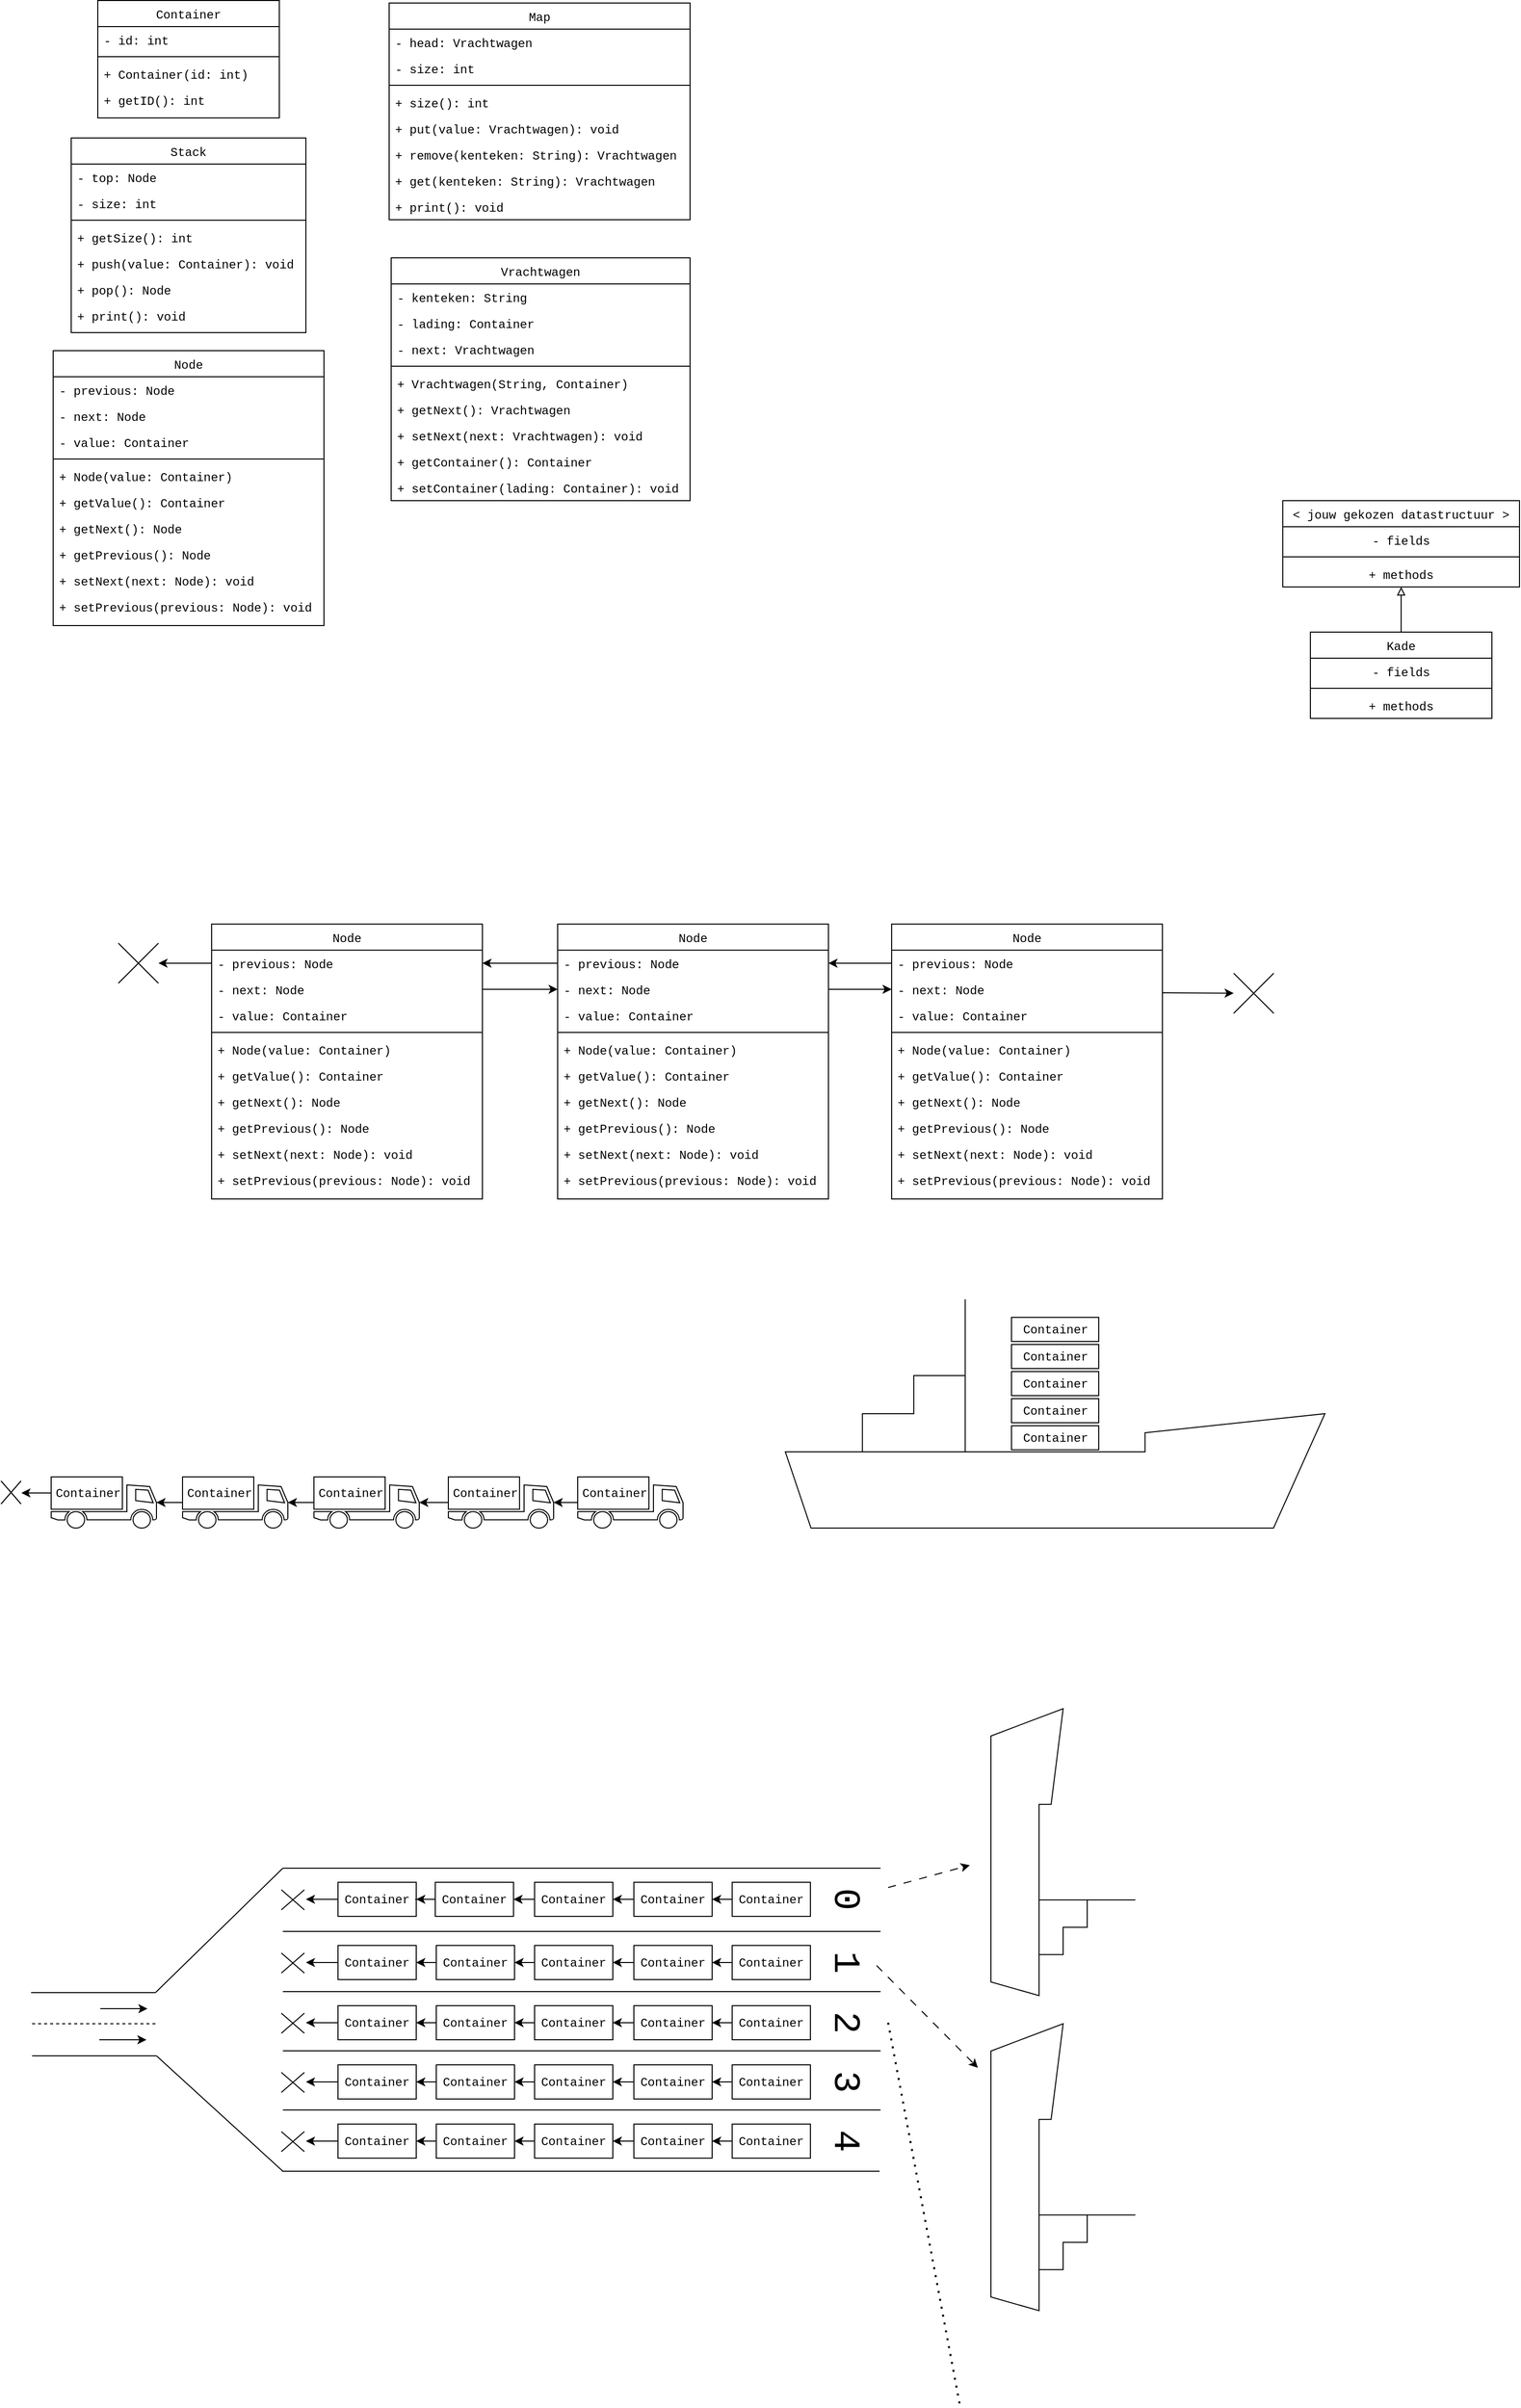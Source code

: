 <mxfile version="24.0.0" type="device">
  <diagram name="Page-1" id="PR6fOSyUJeauLr7hAAhh">
    <mxGraphModel dx="1243" dy="2286" grid="0" gridSize="10" guides="1" tooltips="1" connect="1" arrows="1" fold="1" page="0" pageScale="1" pageWidth="850" pageHeight="1100" math="0" shadow="0">
      <root>
        <mxCell id="0" />
        <mxCell id="1" parent="0" />
        <mxCell id="jDrMUYj8cxWC8FAjD2sR-1" value="Node" style="swimlane;fontStyle=0;align=center;verticalAlign=top;childLayout=stackLayout;horizontal=1;startSize=26;horizontalStack=0;resizeParent=1;resizeLast=0;collapsible=1;marginBottom=0;rounded=0;shadow=0;strokeWidth=1;fontFamily=Courier New;" parent="1" vertex="1">
          <mxGeometry x="61" y="-51" width="270" height="274" as="geometry">
            <mxRectangle x="550" y="140" width="160" height="26" as="alternateBounds" />
          </mxGeometry>
        </mxCell>
        <mxCell id="jDrMUYj8cxWC8FAjD2sR-2" value="- previous: Node" style="text;align=left;verticalAlign=top;spacingLeft=4;spacingRight=4;overflow=hidden;rotatable=0;points=[[0,0.5],[1,0.5]];portConstraint=eastwest;rounded=0;shadow=0;html=0;fontFamily=Courier New;" parent="jDrMUYj8cxWC8FAjD2sR-1" vertex="1">
          <mxGeometry y="26" width="270" height="26" as="geometry" />
        </mxCell>
        <mxCell id="jDrMUYj8cxWC8FAjD2sR-3" value="- next: Node" style="text;align=left;verticalAlign=top;spacingLeft=4;spacingRight=4;overflow=hidden;rotatable=0;points=[[0,0.5],[1,0.5]];portConstraint=eastwest;rounded=0;shadow=0;html=0;fontFamily=Courier New;" parent="jDrMUYj8cxWC8FAjD2sR-1" vertex="1">
          <mxGeometry y="52" width="270" height="26" as="geometry" />
        </mxCell>
        <mxCell id="jDrMUYj8cxWC8FAjD2sR-4" value="- value: Container" style="text;align=left;verticalAlign=top;spacingLeft=4;spacingRight=4;overflow=hidden;rotatable=0;points=[[0,0.5],[1,0.5]];portConstraint=eastwest;rounded=0;shadow=0;html=0;fontFamily=Courier New;" parent="jDrMUYj8cxWC8FAjD2sR-1" vertex="1">
          <mxGeometry y="78" width="270" height="26" as="geometry" />
        </mxCell>
        <mxCell id="jDrMUYj8cxWC8FAjD2sR-5" value="" style="line;html=1;strokeWidth=1;align=left;verticalAlign=middle;spacingTop=-1;spacingLeft=3;spacingRight=3;rotatable=0;labelPosition=right;points=[];portConstraint=eastwest;fontFamily=Courier New;" parent="jDrMUYj8cxWC8FAjD2sR-1" vertex="1">
          <mxGeometry y="104" width="270" height="8" as="geometry" />
        </mxCell>
        <mxCell id="jDrMUYj8cxWC8FAjD2sR-6" value="+ Node(value: Container)" style="text;align=left;verticalAlign=top;spacingLeft=4;spacingRight=4;overflow=hidden;rotatable=0;points=[[0,0.5],[1,0.5]];portConstraint=eastwest;fontFamily=Courier New;" parent="jDrMUYj8cxWC8FAjD2sR-1" vertex="1">
          <mxGeometry y="112" width="270" height="26" as="geometry" />
        </mxCell>
        <mxCell id="jDrMUYj8cxWC8FAjD2sR-7" value="+ getValue(): Container" style="text;align=left;verticalAlign=top;spacingLeft=4;spacingRight=4;overflow=hidden;rotatable=0;points=[[0,0.5],[1,0.5]];portConstraint=eastwest;fontFamily=Courier New;" parent="jDrMUYj8cxWC8FAjD2sR-1" vertex="1">
          <mxGeometry y="138" width="270" height="26" as="geometry" />
        </mxCell>
        <mxCell id="jDrMUYj8cxWC8FAjD2sR-8" value="+ getNext(): Node" style="text;align=left;verticalAlign=top;spacingLeft=4;spacingRight=4;overflow=hidden;rotatable=0;points=[[0,0.5],[1,0.5]];portConstraint=eastwest;fontFamily=Courier New;" parent="jDrMUYj8cxWC8FAjD2sR-1" vertex="1">
          <mxGeometry y="164" width="270" height="26" as="geometry" />
        </mxCell>
        <mxCell id="jDrMUYj8cxWC8FAjD2sR-9" value="+ getPrevious(): Node" style="text;align=left;verticalAlign=top;spacingLeft=4;spacingRight=4;overflow=hidden;rotatable=0;points=[[0,0.5],[1,0.5]];portConstraint=eastwest;fontFamily=Courier New;" parent="jDrMUYj8cxWC8FAjD2sR-1" vertex="1">
          <mxGeometry y="190" width="270" height="26" as="geometry" />
        </mxCell>
        <mxCell id="jDrMUYj8cxWC8FAjD2sR-10" value="+ setNext(next: Node): void" style="text;align=left;verticalAlign=top;spacingLeft=4;spacingRight=4;overflow=hidden;rotatable=0;points=[[0,0.5],[1,0.5]];portConstraint=eastwest;fontFamily=Courier New;" parent="jDrMUYj8cxWC8FAjD2sR-1" vertex="1">
          <mxGeometry y="216" width="270" height="26" as="geometry" />
        </mxCell>
        <mxCell id="jDrMUYj8cxWC8FAjD2sR-11" value="+ setPrevious(previous: Node): void" style="text;align=left;verticalAlign=top;spacingLeft=4;spacingRight=4;overflow=hidden;rotatable=0;points=[[0,0.5],[1,0.5]];portConstraint=eastwest;fontFamily=Courier New;" parent="jDrMUYj8cxWC8FAjD2sR-1" vertex="1">
          <mxGeometry y="242" width="270" height="26" as="geometry" />
        </mxCell>
        <mxCell id="jDrMUYj8cxWC8FAjD2sR-12" value="Node" style="swimlane;fontStyle=0;align=center;verticalAlign=top;childLayout=stackLayout;horizontal=1;startSize=26;horizontalStack=0;resizeParent=1;resizeLast=0;collapsible=1;marginBottom=0;rounded=0;shadow=0;strokeWidth=1;fontFamily=Courier New;" parent="1" vertex="1">
          <mxGeometry x="406" y="-51" width="270" height="274" as="geometry">
            <mxRectangle x="550" y="140" width="160" height="26" as="alternateBounds" />
          </mxGeometry>
        </mxCell>
        <mxCell id="jDrMUYj8cxWC8FAjD2sR-13" value="- previous: Node" style="text;align=left;verticalAlign=top;spacingLeft=4;spacingRight=4;overflow=hidden;rotatable=0;points=[[0,0.5],[1,0.5]];portConstraint=eastwest;rounded=0;shadow=0;html=0;fontFamily=Courier New;" parent="jDrMUYj8cxWC8FAjD2sR-12" vertex="1">
          <mxGeometry y="26" width="270" height="26" as="geometry" />
        </mxCell>
        <mxCell id="jDrMUYj8cxWC8FAjD2sR-14" value="- next: Node" style="text;align=left;verticalAlign=top;spacingLeft=4;spacingRight=4;overflow=hidden;rotatable=0;points=[[0,0.5],[1,0.5]];portConstraint=eastwest;rounded=0;shadow=0;html=0;fontFamily=Courier New;" parent="jDrMUYj8cxWC8FAjD2sR-12" vertex="1">
          <mxGeometry y="52" width="270" height="26" as="geometry" />
        </mxCell>
        <mxCell id="jDrMUYj8cxWC8FAjD2sR-15" value="- value: Container" style="text;align=left;verticalAlign=top;spacingLeft=4;spacingRight=4;overflow=hidden;rotatable=0;points=[[0,0.5],[1,0.5]];portConstraint=eastwest;rounded=0;shadow=0;html=0;fontFamily=Courier New;" parent="jDrMUYj8cxWC8FAjD2sR-12" vertex="1">
          <mxGeometry y="78" width="270" height="26" as="geometry" />
        </mxCell>
        <mxCell id="jDrMUYj8cxWC8FAjD2sR-16" value="" style="line;html=1;strokeWidth=1;align=left;verticalAlign=middle;spacingTop=-1;spacingLeft=3;spacingRight=3;rotatable=0;labelPosition=right;points=[];portConstraint=eastwest;fontFamily=Courier New;" parent="jDrMUYj8cxWC8FAjD2sR-12" vertex="1">
          <mxGeometry y="104" width="270" height="8" as="geometry" />
        </mxCell>
        <mxCell id="jDrMUYj8cxWC8FAjD2sR-17" value="+ Node(value: Container)" style="text;align=left;verticalAlign=top;spacingLeft=4;spacingRight=4;overflow=hidden;rotatable=0;points=[[0,0.5],[1,0.5]];portConstraint=eastwest;fontFamily=Courier New;" parent="jDrMUYj8cxWC8FAjD2sR-12" vertex="1">
          <mxGeometry y="112" width="270" height="26" as="geometry" />
        </mxCell>
        <mxCell id="jDrMUYj8cxWC8FAjD2sR-18" value="+ getValue(): Container" style="text;align=left;verticalAlign=top;spacingLeft=4;spacingRight=4;overflow=hidden;rotatable=0;points=[[0,0.5],[1,0.5]];portConstraint=eastwest;fontFamily=Courier New;" parent="jDrMUYj8cxWC8FAjD2sR-12" vertex="1">
          <mxGeometry y="138" width="270" height="26" as="geometry" />
        </mxCell>
        <mxCell id="jDrMUYj8cxWC8FAjD2sR-19" value="+ getNext(): Node" style="text;align=left;verticalAlign=top;spacingLeft=4;spacingRight=4;overflow=hidden;rotatable=0;points=[[0,0.5],[1,0.5]];portConstraint=eastwest;fontFamily=Courier New;" parent="jDrMUYj8cxWC8FAjD2sR-12" vertex="1">
          <mxGeometry y="164" width="270" height="26" as="geometry" />
        </mxCell>
        <mxCell id="jDrMUYj8cxWC8FAjD2sR-20" value="+ getPrevious(): Node" style="text;align=left;verticalAlign=top;spacingLeft=4;spacingRight=4;overflow=hidden;rotatable=0;points=[[0,0.5],[1,0.5]];portConstraint=eastwest;fontFamily=Courier New;" parent="jDrMUYj8cxWC8FAjD2sR-12" vertex="1">
          <mxGeometry y="190" width="270" height="26" as="geometry" />
        </mxCell>
        <mxCell id="jDrMUYj8cxWC8FAjD2sR-21" value="+ setNext(next: Node): void" style="text;align=left;verticalAlign=top;spacingLeft=4;spacingRight=4;overflow=hidden;rotatable=0;points=[[0,0.5],[1,0.5]];portConstraint=eastwest;fontFamily=Courier New;" parent="jDrMUYj8cxWC8FAjD2sR-12" vertex="1">
          <mxGeometry y="216" width="270" height="26" as="geometry" />
        </mxCell>
        <mxCell id="jDrMUYj8cxWC8FAjD2sR-22" value="+ setPrevious(previous: Node): void" style="text;align=left;verticalAlign=top;spacingLeft=4;spacingRight=4;overflow=hidden;rotatable=0;points=[[0,0.5],[1,0.5]];portConstraint=eastwest;fontFamily=Courier New;" parent="jDrMUYj8cxWC8FAjD2sR-12" vertex="1">
          <mxGeometry y="242" width="270" height="26" as="geometry" />
        </mxCell>
        <mxCell id="jDrMUYj8cxWC8FAjD2sR-23" value="Node" style="swimlane;fontStyle=0;align=center;verticalAlign=top;childLayout=stackLayout;horizontal=1;startSize=26;horizontalStack=0;resizeParent=1;resizeLast=0;collapsible=1;marginBottom=0;rounded=0;shadow=0;strokeWidth=1;fontFamily=Courier New;" parent="1" vertex="1">
          <mxGeometry x="739" y="-51" width="270" height="274" as="geometry">
            <mxRectangle x="550" y="140" width="160" height="26" as="alternateBounds" />
          </mxGeometry>
        </mxCell>
        <mxCell id="jDrMUYj8cxWC8FAjD2sR-24" value="- previous: Node" style="text;align=left;verticalAlign=top;spacingLeft=4;spacingRight=4;overflow=hidden;rotatable=0;points=[[0,0.5],[1,0.5]];portConstraint=eastwest;rounded=0;shadow=0;html=0;fontFamily=Courier New;" parent="jDrMUYj8cxWC8FAjD2sR-23" vertex="1">
          <mxGeometry y="26" width="270" height="26" as="geometry" />
        </mxCell>
        <mxCell id="jDrMUYj8cxWC8FAjD2sR-25" value="- next: Node" style="text;align=left;verticalAlign=top;spacingLeft=4;spacingRight=4;overflow=hidden;rotatable=0;points=[[0,0.5],[1,0.5]];portConstraint=eastwest;rounded=0;shadow=0;html=0;fontFamily=Courier New;" parent="jDrMUYj8cxWC8FAjD2sR-23" vertex="1">
          <mxGeometry y="52" width="270" height="26" as="geometry" />
        </mxCell>
        <mxCell id="jDrMUYj8cxWC8FAjD2sR-26" value="- value: Container" style="text;align=left;verticalAlign=top;spacingLeft=4;spacingRight=4;overflow=hidden;rotatable=0;points=[[0,0.5],[1,0.5]];portConstraint=eastwest;rounded=0;shadow=0;html=0;fontFamily=Courier New;" parent="jDrMUYj8cxWC8FAjD2sR-23" vertex="1">
          <mxGeometry y="78" width="270" height="26" as="geometry" />
        </mxCell>
        <mxCell id="jDrMUYj8cxWC8FAjD2sR-27" value="" style="line;html=1;strokeWidth=1;align=left;verticalAlign=middle;spacingTop=-1;spacingLeft=3;spacingRight=3;rotatable=0;labelPosition=right;points=[];portConstraint=eastwest;fontFamily=Courier New;" parent="jDrMUYj8cxWC8FAjD2sR-23" vertex="1">
          <mxGeometry y="104" width="270" height="8" as="geometry" />
        </mxCell>
        <mxCell id="jDrMUYj8cxWC8FAjD2sR-28" value="+ Node(value: Container)" style="text;align=left;verticalAlign=top;spacingLeft=4;spacingRight=4;overflow=hidden;rotatable=0;points=[[0,0.5],[1,0.5]];portConstraint=eastwest;fontFamily=Courier New;" parent="jDrMUYj8cxWC8FAjD2sR-23" vertex="1">
          <mxGeometry y="112" width="270" height="26" as="geometry" />
        </mxCell>
        <mxCell id="jDrMUYj8cxWC8FAjD2sR-29" value="+ getValue(): Container" style="text;align=left;verticalAlign=top;spacingLeft=4;spacingRight=4;overflow=hidden;rotatable=0;points=[[0,0.5],[1,0.5]];portConstraint=eastwest;fontFamily=Courier New;" parent="jDrMUYj8cxWC8FAjD2sR-23" vertex="1">
          <mxGeometry y="138" width="270" height="26" as="geometry" />
        </mxCell>
        <mxCell id="jDrMUYj8cxWC8FAjD2sR-30" value="+ getNext(): Node" style="text;align=left;verticalAlign=top;spacingLeft=4;spacingRight=4;overflow=hidden;rotatable=0;points=[[0,0.5],[1,0.5]];portConstraint=eastwest;fontFamily=Courier New;" parent="jDrMUYj8cxWC8FAjD2sR-23" vertex="1">
          <mxGeometry y="164" width="270" height="26" as="geometry" />
        </mxCell>
        <mxCell id="jDrMUYj8cxWC8FAjD2sR-31" value="+ getPrevious(): Node" style="text;align=left;verticalAlign=top;spacingLeft=4;spacingRight=4;overflow=hidden;rotatable=0;points=[[0,0.5],[1,0.5]];portConstraint=eastwest;fontFamily=Courier New;" parent="jDrMUYj8cxWC8FAjD2sR-23" vertex="1">
          <mxGeometry y="190" width="270" height="26" as="geometry" />
        </mxCell>
        <mxCell id="jDrMUYj8cxWC8FAjD2sR-32" value="+ setNext(next: Node): void" style="text;align=left;verticalAlign=top;spacingLeft=4;spacingRight=4;overflow=hidden;rotatable=0;points=[[0,0.5],[1,0.5]];portConstraint=eastwest;fontFamily=Courier New;" parent="jDrMUYj8cxWC8FAjD2sR-23" vertex="1">
          <mxGeometry y="216" width="270" height="26" as="geometry" />
        </mxCell>
        <mxCell id="jDrMUYj8cxWC8FAjD2sR-33" value="+ setPrevious(previous: Node): void" style="text;align=left;verticalAlign=top;spacingLeft=4;spacingRight=4;overflow=hidden;rotatable=0;points=[[0,0.5],[1,0.5]];portConstraint=eastwest;fontFamily=Courier New;" parent="jDrMUYj8cxWC8FAjD2sR-23" vertex="1">
          <mxGeometry y="242" width="270" height="26" as="geometry" />
        </mxCell>
        <mxCell id="jDrMUYj8cxWC8FAjD2sR-35" value="" style="endArrow=classic;html=1;rounded=0;exitX=1;exitY=0.5;exitDx=0;exitDy=0;entryX=0;entryY=0.5;entryDx=0;entryDy=0;" parent="1" source="jDrMUYj8cxWC8FAjD2sR-3" target="jDrMUYj8cxWC8FAjD2sR-14" edge="1">
          <mxGeometry width="50" height="50" relative="1" as="geometry">
            <mxPoint x="494" y="236" as="sourcePoint" />
            <mxPoint x="544" y="186" as="targetPoint" />
          </mxGeometry>
        </mxCell>
        <mxCell id="jDrMUYj8cxWC8FAjD2sR-36" value="" style="endArrow=classic;html=1;rounded=0;" parent="1" source="jDrMUYj8cxWC8FAjD2sR-14" target="jDrMUYj8cxWC8FAjD2sR-25" edge="1">
          <mxGeometry width="50" height="50" relative="1" as="geometry">
            <mxPoint x="676" y="9" as="sourcePoint" />
            <mxPoint x="751" y="9" as="targetPoint" />
          </mxGeometry>
        </mxCell>
        <mxCell id="jDrMUYj8cxWC8FAjD2sR-38" value="" style="endArrow=classic;html=1;rounded=0;entryX=1;entryY=0.5;entryDx=0;entryDy=0;" parent="1" source="jDrMUYj8cxWC8FAjD2sR-13" target="jDrMUYj8cxWC8FAjD2sR-2" edge="1">
          <mxGeometry width="50" height="50" relative="1" as="geometry">
            <mxPoint x="361" y="44" as="sourcePoint" />
            <mxPoint x="436" y="44" as="targetPoint" />
          </mxGeometry>
        </mxCell>
        <mxCell id="jDrMUYj8cxWC8FAjD2sR-39" value="" style="endArrow=classic;html=1;rounded=0;exitX=0;exitY=0.5;exitDx=0;exitDy=0;entryX=1;entryY=0.5;entryDx=0;entryDy=0;" parent="1" source="jDrMUYj8cxWC8FAjD2sR-24" target="jDrMUYj8cxWC8FAjD2sR-13" edge="1">
          <mxGeometry width="50" height="50" relative="1" as="geometry">
            <mxPoint x="371" y="54" as="sourcePoint" />
            <mxPoint x="446" y="54" as="targetPoint" />
          </mxGeometry>
        </mxCell>
        <mxCell id="jDrMUYj8cxWC8FAjD2sR-42" value="" style="endArrow=classic;html=1;rounded=0;exitX=1;exitY=0.25;exitDx=0;exitDy=0;" parent="1" source="jDrMUYj8cxWC8FAjD2sR-23" target="jDrMUYj8cxWC8FAjD2sR-41" edge="1">
          <mxGeometry width="50" height="50" relative="1" as="geometry">
            <mxPoint x="1009" y="18" as="sourcePoint" />
            <mxPoint x="1106" y="18" as="targetPoint" />
          </mxGeometry>
        </mxCell>
        <mxCell id="jDrMUYj8cxWC8FAjD2sR-41" value="" style="shape=mxgraph.sysml.x;" parent="1" vertex="1">
          <mxGeometry x="1080" y="-2" width="40" height="40" as="geometry" />
        </mxCell>
        <mxCell id="jDrMUYj8cxWC8FAjD2sR-43" value="" style="endArrow=classic;html=1;rounded=0;exitX=0;exitY=0.5;exitDx=0;exitDy=0;" parent="1" source="jDrMUYj8cxWC8FAjD2sR-2" target="jDrMUYj8cxWC8FAjD2sR-44" edge="1">
          <mxGeometry width="50" height="50" relative="1" as="geometry">
            <mxPoint x="391" y="74" as="sourcePoint" />
            <mxPoint x="-12" y="-12" as="targetPoint" />
          </mxGeometry>
        </mxCell>
        <mxCell id="jDrMUYj8cxWC8FAjD2sR-44" value="" style="shape=mxgraph.sysml.x;" parent="1" vertex="1">
          <mxGeometry x="-32" y="-32" width="40" height="40" as="geometry" />
        </mxCell>
        <mxCell id="jDrMUYj8cxWC8FAjD2sR-45" value="" style="verticalLabelPosition=bottom;outlineConnect=0;align=center;dashed=0;html=1;verticalAlign=top;shape=mxgraph.pid.misc.ship" parent="1" vertex="1">
          <mxGeometry x="633" y="323" width="538" height="228" as="geometry" />
        </mxCell>
        <mxCell id="jDrMUYj8cxWC8FAjD2sR-46" value="&lt;font face=&quot;Courier New&quot;&gt;Container&lt;/font&gt;" style="rounded=0;whiteSpace=wrap;html=1;" parent="1" vertex="1">
          <mxGeometry x="858.5" y="449" width="87" height="24" as="geometry" />
        </mxCell>
        <mxCell id="jDrMUYj8cxWC8FAjD2sR-48" value="&lt;font face=&quot;Courier New&quot;&gt;Container&lt;/font&gt;" style="rounded=0;whiteSpace=wrap;html=1;" parent="1" vertex="1">
          <mxGeometry x="858.5" y="422" width="87" height="24" as="geometry" />
        </mxCell>
        <mxCell id="jDrMUYj8cxWC8FAjD2sR-49" value="&lt;font face=&quot;Courier New&quot;&gt;Container&lt;/font&gt;" style="rounded=0;whiteSpace=wrap;html=1;" parent="1" vertex="1">
          <mxGeometry x="858.5" y="395" width="87" height="24" as="geometry" />
        </mxCell>
        <mxCell id="jDrMUYj8cxWC8FAjD2sR-50" value="&lt;font face=&quot;Courier New&quot;&gt;Container&lt;/font&gt;" style="rounded=0;whiteSpace=wrap;html=1;" parent="1" vertex="1">
          <mxGeometry x="858.5" y="368" width="87" height="24" as="geometry" />
        </mxCell>
        <mxCell id="jDrMUYj8cxWC8FAjD2sR-51" value="&lt;font face=&quot;Courier New&quot;&gt;Container&lt;/font&gt;" style="rounded=0;whiteSpace=wrap;html=1;" parent="1" vertex="1">
          <mxGeometry x="858.5" y="341" width="87" height="24" as="geometry" />
        </mxCell>
        <mxCell id="jDrMUYj8cxWC8FAjD2sR-54" value="" style="group" parent="1" vertex="1" connectable="0">
          <mxGeometry x="297" y="500" width="105" height="51" as="geometry" />
        </mxCell>
        <mxCell id="jDrMUYj8cxWC8FAjD2sR-52" value="" style="shape=mxgraph.signs.transportation.truck_1;html=1;pointerEvents=1;fillColor=none;strokeColor=default;verticalLabelPosition=bottom;verticalAlign=top;align=center;flipH=1;movable=1;resizable=1;rotatable=1;deletable=1;editable=1;locked=0;connectable=1;" parent="jDrMUYj8cxWC8FAjD2sR-54" vertex="1">
          <mxGeometry width="105" height="51" as="geometry" />
        </mxCell>
        <mxCell id="jDrMUYj8cxWC8FAjD2sR-53" value="&lt;font face=&quot;Courier New&quot;&gt;Container&lt;/font&gt;" style="text;html=1;align=center;verticalAlign=middle;whiteSpace=wrap;rounded=0;" parent="jDrMUYj8cxWC8FAjD2sR-54" vertex="1">
          <mxGeometry y="5" width="74" height="22" as="geometry" />
        </mxCell>
        <mxCell id="jDrMUYj8cxWC8FAjD2sR-55" value="" style="group" parent="1" vertex="1" connectable="0">
          <mxGeometry x="163" y="500" width="105" height="51" as="geometry" />
        </mxCell>
        <mxCell id="jDrMUYj8cxWC8FAjD2sR-56" value="" style="shape=mxgraph.signs.transportation.truck_1;html=1;pointerEvents=1;fillColor=none;strokeColor=default;verticalLabelPosition=bottom;verticalAlign=top;align=center;flipH=1;movable=1;resizable=1;rotatable=1;deletable=1;editable=1;locked=0;connectable=1;" parent="jDrMUYj8cxWC8FAjD2sR-55" vertex="1">
          <mxGeometry width="105" height="51" as="geometry" />
        </mxCell>
        <mxCell id="jDrMUYj8cxWC8FAjD2sR-57" value="&lt;font face=&quot;Courier New&quot;&gt;Container&lt;/font&gt;" style="text;html=1;align=center;verticalAlign=middle;whiteSpace=wrap;rounded=0;" parent="jDrMUYj8cxWC8FAjD2sR-55" vertex="1">
          <mxGeometry y="5" width="74" height="22" as="geometry" />
        </mxCell>
        <mxCell id="jDrMUYj8cxWC8FAjD2sR-58" value="" style="group" parent="1" vertex="1" connectable="0">
          <mxGeometry x="32" y="500" width="105" height="51" as="geometry" />
        </mxCell>
        <mxCell id="jDrMUYj8cxWC8FAjD2sR-59" value="" style="shape=mxgraph.signs.transportation.truck_1;html=1;pointerEvents=1;fillColor=none;strokeColor=default;verticalLabelPosition=bottom;verticalAlign=top;align=center;flipH=1;movable=1;resizable=1;rotatable=1;deletable=1;editable=1;locked=0;connectable=1;" parent="jDrMUYj8cxWC8FAjD2sR-58" vertex="1">
          <mxGeometry width="105" height="51" as="geometry" />
        </mxCell>
        <mxCell id="jDrMUYj8cxWC8FAjD2sR-60" value="&lt;font face=&quot;Courier New&quot;&gt;Container&lt;/font&gt;" style="text;html=1;align=center;verticalAlign=middle;whiteSpace=wrap;rounded=0;" parent="jDrMUYj8cxWC8FAjD2sR-58" vertex="1">
          <mxGeometry y="5" width="74" height="22" as="geometry" />
        </mxCell>
        <mxCell id="jDrMUYj8cxWC8FAjD2sR-61" value="" style="group" parent="1" vertex="1" connectable="0">
          <mxGeometry x="426" y="500" width="105" height="51" as="geometry" />
        </mxCell>
        <mxCell id="jDrMUYj8cxWC8FAjD2sR-62" value="" style="shape=mxgraph.signs.transportation.truck_1;html=1;pointerEvents=1;fillColor=none;strokeColor=default;verticalLabelPosition=bottom;verticalAlign=top;align=center;flipH=1;movable=1;resizable=1;rotatable=1;deletable=1;editable=1;locked=0;connectable=1;" parent="jDrMUYj8cxWC8FAjD2sR-61" vertex="1">
          <mxGeometry width="105" height="51" as="geometry" />
        </mxCell>
        <mxCell id="jDrMUYj8cxWC8FAjD2sR-63" value="&lt;font face=&quot;Courier New&quot;&gt;Container&lt;/font&gt;" style="text;html=1;align=center;verticalAlign=middle;whiteSpace=wrap;rounded=0;" parent="jDrMUYj8cxWC8FAjD2sR-61" vertex="1">
          <mxGeometry y="5" width="74" height="22" as="geometry" />
        </mxCell>
        <mxCell id="jDrMUYj8cxWC8FAjD2sR-64" value="" style="group" parent="1" vertex="1" connectable="0">
          <mxGeometry x="-99" y="500" width="105" height="51" as="geometry" />
        </mxCell>
        <mxCell id="jDrMUYj8cxWC8FAjD2sR-65" value="" style="shape=mxgraph.signs.transportation.truck_1;html=1;pointerEvents=1;fillColor=none;strokeColor=default;verticalLabelPosition=bottom;verticalAlign=top;align=center;flipH=1;movable=1;resizable=1;rotatable=1;deletable=1;editable=1;locked=0;connectable=1;" parent="jDrMUYj8cxWC8FAjD2sR-64" vertex="1">
          <mxGeometry width="105" height="51" as="geometry" />
        </mxCell>
        <mxCell id="jDrMUYj8cxWC8FAjD2sR-82" style="edgeStyle=orthogonalEdgeStyle;rounded=0;orthogonalLoop=1;jettySize=auto;html=1;" parent="jDrMUYj8cxWC8FAjD2sR-64" source="jDrMUYj8cxWC8FAjD2sR-66" edge="1">
          <mxGeometry relative="1" as="geometry">
            <mxPoint x="-29.667" y="16.0" as="targetPoint" />
          </mxGeometry>
        </mxCell>
        <mxCell id="jDrMUYj8cxWC8FAjD2sR-66" value="&lt;font face=&quot;Courier New&quot;&gt;Container&lt;/font&gt;" style="text;html=1;align=center;verticalAlign=middle;whiteSpace=wrap;rounded=0;" parent="jDrMUYj8cxWC8FAjD2sR-64" vertex="1">
          <mxGeometry y="5" width="74" height="22" as="geometry" />
        </mxCell>
        <mxCell id="jDrMUYj8cxWC8FAjD2sR-75" style="edgeStyle=orthogonalEdgeStyle;rounded=0;orthogonalLoop=1;jettySize=auto;html=1;entryX=0;entryY=0.5;entryDx=0;entryDy=0;entryPerimeter=0;" parent="1" source="jDrMUYj8cxWC8FAjD2sR-62" target="jDrMUYj8cxWC8FAjD2sR-52" edge="1">
          <mxGeometry relative="1" as="geometry" />
        </mxCell>
        <mxCell id="jDrMUYj8cxWC8FAjD2sR-77" style="edgeStyle=orthogonalEdgeStyle;rounded=0;orthogonalLoop=1;jettySize=auto;html=1;entryX=0;entryY=0.5;entryDx=0;entryDy=0;entryPerimeter=0;" parent="1" source="jDrMUYj8cxWC8FAjD2sR-52" target="jDrMUYj8cxWC8FAjD2sR-56" edge="1">
          <mxGeometry relative="1" as="geometry" />
        </mxCell>
        <mxCell id="jDrMUYj8cxWC8FAjD2sR-78" style="edgeStyle=orthogonalEdgeStyle;rounded=0;orthogonalLoop=1;jettySize=auto;html=1;entryX=0;entryY=0.5;entryDx=0;entryDy=0;entryPerimeter=0;" parent="1" source="jDrMUYj8cxWC8FAjD2sR-56" target="jDrMUYj8cxWC8FAjD2sR-59" edge="1">
          <mxGeometry relative="1" as="geometry" />
        </mxCell>
        <mxCell id="jDrMUYj8cxWC8FAjD2sR-81" style="edgeStyle=orthogonalEdgeStyle;rounded=0;orthogonalLoop=1;jettySize=auto;html=1;entryX=0;entryY=0.5;entryDx=0;entryDy=0;entryPerimeter=0;" parent="1" source="jDrMUYj8cxWC8FAjD2sR-59" target="jDrMUYj8cxWC8FAjD2sR-65" edge="1">
          <mxGeometry relative="1" as="geometry" />
        </mxCell>
        <mxCell id="jDrMUYj8cxWC8FAjD2sR-83" value="" style="shape=mxgraph.sysml.x;" parent="1" vertex="1">
          <mxGeometry x="-149" y="504" width="20" height="23" as="geometry" />
        </mxCell>
        <mxCell id="jDrMUYj8cxWC8FAjD2sR-152" value="" style="group;rotation=90;" parent="1" vertex="1" connectable="0">
          <mxGeometry x="278" y="739" width="310" height="605" as="geometry" />
        </mxCell>
        <mxCell id="jDrMUYj8cxWC8FAjD2sR-93" style="edgeStyle=orthogonalEdgeStyle;rounded=0;orthogonalLoop=1;jettySize=auto;html=1;" parent="jDrMUYj8cxWC8FAjD2sR-152" source="jDrMUYj8cxWC8FAjD2sR-84" edge="1">
          <mxGeometry relative="1" as="geometry">
            <mxPoint x="-123" y="182" as="targetPoint" />
          </mxGeometry>
        </mxCell>
        <mxCell id="jDrMUYj8cxWC8FAjD2sR-84" value="&lt;div&gt;&lt;font face=&quot;Courier New&quot;&gt;Container&lt;/font&gt;&lt;/div&gt;" style="rounded=0;whiteSpace=wrap;html=1;rotation=0;" parent="jDrMUYj8cxWC8FAjD2sR-152" vertex="1">
          <mxGeometry x="-91" y="165" width="78" height="34" as="geometry" />
        </mxCell>
        <mxCell id="jDrMUYj8cxWC8FAjD2sR-92" style="edgeStyle=orthogonalEdgeStyle;rounded=0;orthogonalLoop=1;jettySize=auto;html=1;entryX=1;entryY=0.5;entryDx=0;entryDy=0;" parent="jDrMUYj8cxWC8FAjD2sR-152" source="jDrMUYj8cxWC8FAjD2sR-85" target="jDrMUYj8cxWC8FAjD2sR-84" edge="1">
          <mxGeometry relative="1" as="geometry" />
        </mxCell>
        <mxCell id="jDrMUYj8cxWC8FAjD2sR-85" value="&lt;div&gt;&lt;font face=&quot;Courier New&quot;&gt;Container&lt;/font&gt;&lt;/div&gt;" style="rounded=0;whiteSpace=wrap;html=1;rotation=0;" parent="jDrMUYj8cxWC8FAjD2sR-152" vertex="1">
          <mxGeometry x="6" y="165" width="78" height="34" as="geometry" />
        </mxCell>
        <mxCell id="jDrMUYj8cxWC8FAjD2sR-91" style="edgeStyle=orthogonalEdgeStyle;rounded=0;orthogonalLoop=1;jettySize=auto;html=1;entryX=1;entryY=0.5;entryDx=0;entryDy=0;" parent="jDrMUYj8cxWC8FAjD2sR-152" source="jDrMUYj8cxWC8FAjD2sR-86" target="jDrMUYj8cxWC8FAjD2sR-85" edge="1">
          <mxGeometry relative="1" as="geometry" />
        </mxCell>
        <mxCell id="jDrMUYj8cxWC8FAjD2sR-86" value="&lt;div&gt;&lt;font face=&quot;Courier New&quot;&gt;Container&lt;/font&gt;&lt;/div&gt;" style="rounded=0;whiteSpace=wrap;html=1;rotation=0;" parent="jDrMUYj8cxWC8FAjD2sR-152" vertex="1">
          <mxGeometry x="105" y="165" width="78" height="34" as="geometry" />
        </mxCell>
        <mxCell id="jDrMUYj8cxWC8FAjD2sR-90" style="edgeStyle=orthogonalEdgeStyle;rounded=0;orthogonalLoop=1;jettySize=auto;html=1;entryX=1;entryY=0.5;entryDx=0;entryDy=0;" parent="jDrMUYj8cxWC8FAjD2sR-152" source="jDrMUYj8cxWC8FAjD2sR-87" target="jDrMUYj8cxWC8FAjD2sR-86" edge="1">
          <mxGeometry relative="1" as="geometry" />
        </mxCell>
        <mxCell id="jDrMUYj8cxWC8FAjD2sR-87" value="&lt;div&gt;&lt;font face=&quot;Courier New&quot;&gt;Container&lt;/font&gt;&lt;/div&gt;" style="rounded=0;whiteSpace=wrap;html=1;rotation=0;" parent="jDrMUYj8cxWC8FAjD2sR-152" vertex="1">
          <mxGeometry x="204" y="165" width="78" height="34" as="geometry" />
        </mxCell>
        <mxCell id="jDrMUYj8cxWC8FAjD2sR-89" style="edgeStyle=orthogonalEdgeStyle;rounded=0;orthogonalLoop=1;jettySize=auto;html=1;" parent="jDrMUYj8cxWC8FAjD2sR-152" source="jDrMUYj8cxWC8FAjD2sR-88" target="jDrMUYj8cxWC8FAjD2sR-87" edge="1">
          <mxGeometry relative="1" as="geometry" />
        </mxCell>
        <mxCell id="jDrMUYj8cxWC8FAjD2sR-88" value="&lt;div&gt;&lt;font face=&quot;Courier New&quot;&gt;Container&lt;/font&gt;&lt;/div&gt;" style="rounded=0;whiteSpace=wrap;html=1;rotation=0;" parent="jDrMUYj8cxWC8FAjD2sR-152" vertex="1">
          <mxGeometry x="302" y="165" width="78" height="34" as="geometry" />
        </mxCell>
        <mxCell id="jDrMUYj8cxWC8FAjD2sR-94" value="" style="shape=mxgraph.sysml.x;rotation=90;" parent="jDrMUYj8cxWC8FAjD2sR-152" vertex="1">
          <mxGeometry x="-146" y="171" width="20" height="23" as="geometry" />
        </mxCell>
        <mxCell id="jDrMUYj8cxWC8FAjD2sR-96" value="" style="endArrow=none;html=1;rounded=0;" parent="jDrMUYj8cxWC8FAjD2sR-152" edge="1">
          <mxGeometry width="50" height="50" relative="1" as="geometry">
            <mxPoint x="-146" y="151" as="sourcePoint" />
            <mxPoint x="450" y="151" as="targetPoint" />
          </mxGeometry>
        </mxCell>
        <mxCell id="jDrMUYj8cxWC8FAjD2sR-97" style="edgeStyle=orthogonalEdgeStyle;rounded=0;orthogonalLoop=1;jettySize=auto;html=1;" parent="jDrMUYj8cxWC8FAjD2sR-152" source="jDrMUYj8cxWC8FAjD2sR-98" edge="1">
          <mxGeometry relative="1" as="geometry">
            <mxPoint x="-123" y="245" as="targetPoint" />
          </mxGeometry>
        </mxCell>
        <mxCell id="jDrMUYj8cxWC8FAjD2sR-98" value="&lt;div&gt;&lt;font face=&quot;Courier New&quot;&gt;Container&lt;/font&gt;&lt;/div&gt;" style="rounded=0;whiteSpace=wrap;html=1;rotation=0;" parent="jDrMUYj8cxWC8FAjD2sR-152" vertex="1">
          <mxGeometry x="-91" y="228" width="78" height="34" as="geometry" />
        </mxCell>
        <mxCell id="jDrMUYj8cxWC8FAjD2sR-99" style="edgeStyle=orthogonalEdgeStyle;rounded=0;orthogonalLoop=1;jettySize=auto;html=1;entryX=1;entryY=0.5;entryDx=0;entryDy=0;" parent="jDrMUYj8cxWC8FAjD2sR-152" source="jDrMUYj8cxWC8FAjD2sR-100" target="jDrMUYj8cxWC8FAjD2sR-98" edge="1">
          <mxGeometry relative="1" as="geometry" />
        </mxCell>
        <mxCell id="jDrMUYj8cxWC8FAjD2sR-100" value="&lt;div&gt;&lt;font face=&quot;Courier New&quot;&gt;Container&lt;/font&gt;&lt;/div&gt;" style="rounded=0;whiteSpace=wrap;html=1;rotation=0;" parent="jDrMUYj8cxWC8FAjD2sR-152" vertex="1">
          <mxGeometry x="7" y="228" width="78" height="34" as="geometry" />
        </mxCell>
        <mxCell id="jDrMUYj8cxWC8FAjD2sR-101" style="edgeStyle=orthogonalEdgeStyle;rounded=0;orthogonalLoop=1;jettySize=auto;html=1;entryX=1;entryY=0.5;entryDx=0;entryDy=0;" parent="jDrMUYj8cxWC8FAjD2sR-152" source="jDrMUYj8cxWC8FAjD2sR-102" target="jDrMUYj8cxWC8FAjD2sR-100" edge="1">
          <mxGeometry relative="1" as="geometry" />
        </mxCell>
        <mxCell id="jDrMUYj8cxWC8FAjD2sR-102" value="&lt;div&gt;&lt;font face=&quot;Courier New&quot;&gt;Container&lt;/font&gt;&lt;/div&gt;" style="rounded=0;whiteSpace=wrap;html=1;rotation=0;" parent="jDrMUYj8cxWC8FAjD2sR-152" vertex="1">
          <mxGeometry x="105" y="228" width="78" height="34" as="geometry" />
        </mxCell>
        <mxCell id="jDrMUYj8cxWC8FAjD2sR-103" style="edgeStyle=orthogonalEdgeStyle;rounded=0;orthogonalLoop=1;jettySize=auto;html=1;entryX=1;entryY=0.5;entryDx=0;entryDy=0;" parent="jDrMUYj8cxWC8FAjD2sR-152" source="jDrMUYj8cxWC8FAjD2sR-104" target="jDrMUYj8cxWC8FAjD2sR-102" edge="1">
          <mxGeometry relative="1" as="geometry" />
        </mxCell>
        <mxCell id="jDrMUYj8cxWC8FAjD2sR-104" value="&lt;div&gt;&lt;font face=&quot;Courier New&quot;&gt;Container&lt;/font&gt;&lt;/div&gt;" style="rounded=0;whiteSpace=wrap;html=1;rotation=0;" parent="jDrMUYj8cxWC8FAjD2sR-152" vertex="1">
          <mxGeometry x="204" y="228" width="78" height="34" as="geometry" />
        </mxCell>
        <mxCell id="jDrMUYj8cxWC8FAjD2sR-105" style="edgeStyle=orthogonalEdgeStyle;rounded=0;orthogonalLoop=1;jettySize=auto;html=1;" parent="jDrMUYj8cxWC8FAjD2sR-152" source="jDrMUYj8cxWC8FAjD2sR-106" target="jDrMUYj8cxWC8FAjD2sR-104" edge="1">
          <mxGeometry relative="1" as="geometry" />
        </mxCell>
        <mxCell id="jDrMUYj8cxWC8FAjD2sR-106" value="&lt;div&gt;&lt;font face=&quot;Courier New&quot;&gt;Container&lt;/font&gt;&lt;/div&gt;" style="rounded=0;whiteSpace=wrap;html=1;rotation=0;" parent="jDrMUYj8cxWC8FAjD2sR-152" vertex="1">
          <mxGeometry x="302" y="228" width="78" height="34" as="geometry" />
        </mxCell>
        <mxCell id="jDrMUYj8cxWC8FAjD2sR-107" value="" style="shape=mxgraph.sysml.x;rotation=90;" parent="jDrMUYj8cxWC8FAjD2sR-152" vertex="1">
          <mxGeometry x="-146" y="234" width="20" height="23" as="geometry" />
        </mxCell>
        <mxCell id="jDrMUYj8cxWC8FAjD2sR-108" value="" style="endArrow=none;html=1;rounded=0;" parent="jDrMUYj8cxWC8FAjD2sR-152" edge="1">
          <mxGeometry width="50" height="50" relative="1" as="geometry">
            <mxPoint x="-146" y="214" as="sourcePoint" />
            <mxPoint x="450" y="214" as="targetPoint" />
          </mxGeometry>
        </mxCell>
        <mxCell id="jDrMUYj8cxWC8FAjD2sR-109" style="edgeStyle=orthogonalEdgeStyle;rounded=0;orthogonalLoop=1;jettySize=auto;html=1;" parent="jDrMUYj8cxWC8FAjD2sR-152" source="jDrMUYj8cxWC8FAjD2sR-110" edge="1">
          <mxGeometry relative="1" as="geometry">
            <mxPoint x="-123" y="305" as="targetPoint" />
          </mxGeometry>
        </mxCell>
        <mxCell id="jDrMUYj8cxWC8FAjD2sR-110" value="&lt;div&gt;&lt;font face=&quot;Courier New&quot;&gt;Container&lt;/font&gt;&lt;/div&gt;" style="rounded=0;whiteSpace=wrap;html=1;rotation=0;" parent="jDrMUYj8cxWC8FAjD2sR-152" vertex="1">
          <mxGeometry x="-91" y="288" width="78" height="34" as="geometry" />
        </mxCell>
        <mxCell id="jDrMUYj8cxWC8FAjD2sR-111" style="edgeStyle=orthogonalEdgeStyle;rounded=0;orthogonalLoop=1;jettySize=auto;html=1;entryX=1;entryY=0.5;entryDx=0;entryDy=0;" parent="jDrMUYj8cxWC8FAjD2sR-152" source="jDrMUYj8cxWC8FAjD2sR-112" target="jDrMUYj8cxWC8FAjD2sR-110" edge="1">
          <mxGeometry relative="1" as="geometry" />
        </mxCell>
        <mxCell id="jDrMUYj8cxWC8FAjD2sR-112" value="&lt;div&gt;&lt;font face=&quot;Courier New&quot;&gt;Container&lt;/font&gt;&lt;/div&gt;" style="rounded=0;whiteSpace=wrap;html=1;rotation=0;" parent="jDrMUYj8cxWC8FAjD2sR-152" vertex="1">
          <mxGeometry x="7" y="288" width="78" height="34" as="geometry" />
        </mxCell>
        <mxCell id="jDrMUYj8cxWC8FAjD2sR-113" style="edgeStyle=orthogonalEdgeStyle;rounded=0;orthogonalLoop=1;jettySize=auto;html=1;entryX=1;entryY=0.5;entryDx=0;entryDy=0;" parent="jDrMUYj8cxWC8FAjD2sR-152" source="jDrMUYj8cxWC8FAjD2sR-114" target="jDrMUYj8cxWC8FAjD2sR-112" edge="1">
          <mxGeometry relative="1" as="geometry" />
        </mxCell>
        <mxCell id="jDrMUYj8cxWC8FAjD2sR-114" value="&lt;div&gt;&lt;font face=&quot;Courier New&quot;&gt;Container&lt;/font&gt;&lt;/div&gt;" style="rounded=0;whiteSpace=wrap;html=1;rotation=0;" parent="jDrMUYj8cxWC8FAjD2sR-152" vertex="1">
          <mxGeometry x="105" y="288" width="78" height="34" as="geometry" />
        </mxCell>
        <mxCell id="jDrMUYj8cxWC8FAjD2sR-115" style="edgeStyle=orthogonalEdgeStyle;rounded=0;orthogonalLoop=1;jettySize=auto;html=1;entryX=1;entryY=0.5;entryDx=0;entryDy=0;" parent="jDrMUYj8cxWC8FAjD2sR-152" source="jDrMUYj8cxWC8FAjD2sR-116" target="jDrMUYj8cxWC8FAjD2sR-114" edge="1">
          <mxGeometry relative="1" as="geometry" />
        </mxCell>
        <mxCell id="jDrMUYj8cxWC8FAjD2sR-116" value="&lt;div&gt;&lt;font face=&quot;Courier New&quot;&gt;Container&lt;/font&gt;&lt;/div&gt;" style="rounded=0;whiteSpace=wrap;html=1;rotation=0;" parent="jDrMUYj8cxWC8FAjD2sR-152" vertex="1">
          <mxGeometry x="204" y="288" width="78" height="34" as="geometry" />
        </mxCell>
        <mxCell id="jDrMUYj8cxWC8FAjD2sR-117" style="edgeStyle=orthogonalEdgeStyle;rounded=0;orthogonalLoop=1;jettySize=auto;html=1;" parent="jDrMUYj8cxWC8FAjD2sR-152" source="jDrMUYj8cxWC8FAjD2sR-118" target="jDrMUYj8cxWC8FAjD2sR-116" edge="1">
          <mxGeometry relative="1" as="geometry" />
        </mxCell>
        <mxCell id="jDrMUYj8cxWC8FAjD2sR-118" value="&lt;div&gt;&lt;font face=&quot;Courier New&quot;&gt;Container&lt;/font&gt;&lt;/div&gt;" style="rounded=0;whiteSpace=wrap;html=1;rotation=0;" parent="jDrMUYj8cxWC8FAjD2sR-152" vertex="1">
          <mxGeometry x="302" y="288" width="78" height="34" as="geometry" />
        </mxCell>
        <mxCell id="jDrMUYj8cxWC8FAjD2sR-119" value="" style="shape=mxgraph.sysml.x;rotation=90;" parent="jDrMUYj8cxWC8FAjD2sR-152" vertex="1">
          <mxGeometry x="-146" y="294" width="20" height="23" as="geometry" />
        </mxCell>
        <mxCell id="jDrMUYj8cxWC8FAjD2sR-120" value="" style="endArrow=none;html=1;rounded=0;" parent="jDrMUYj8cxWC8FAjD2sR-152" edge="1">
          <mxGeometry width="50" height="50" relative="1" as="geometry">
            <mxPoint x="-146" y="274" as="sourcePoint" />
            <mxPoint x="450" y="274" as="targetPoint" />
          </mxGeometry>
        </mxCell>
        <mxCell id="jDrMUYj8cxWC8FAjD2sR-121" style="edgeStyle=orthogonalEdgeStyle;rounded=0;orthogonalLoop=1;jettySize=auto;html=1;" parent="jDrMUYj8cxWC8FAjD2sR-152" source="jDrMUYj8cxWC8FAjD2sR-122" edge="1">
          <mxGeometry relative="1" as="geometry">
            <mxPoint x="-123" y="364" as="targetPoint" />
          </mxGeometry>
        </mxCell>
        <mxCell id="jDrMUYj8cxWC8FAjD2sR-122" value="&lt;div&gt;&lt;font face=&quot;Courier New&quot;&gt;Container&lt;/font&gt;&lt;/div&gt;" style="rounded=0;whiteSpace=wrap;html=1;rotation=0;" parent="jDrMUYj8cxWC8FAjD2sR-152" vertex="1">
          <mxGeometry x="-91" y="347" width="78" height="34" as="geometry" />
        </mxCell>
        <mxCell id="jDrMUYj8cxWC8FAjD2sR-123" style="edgeStyle=orthogonalEdgeStyle;rounded=0;orthogonalLoop=1;jettySize=auto;html=1;entryX=1;entryY=0.5;entryDx=0;entryDy=0;" parent="jDrMUYj8cxWC8FAjD2sR-152" source="jDrMUYj8cxWC8FAjD2sR-124" target="jDrMUYj8cxWC8FAjD2sR-122" edge="1">
          <mxGeometry relative="1" as="geometry" />
        </mxCell>
        <mxCell id="jDrMUYj8cxWC8FAjD2sR-124" value="&lt;div&gt;&lt;font face=&quot;Courier New&quot;&gt;Container&lt;/font&gt;&lt;/div&gt;" style="rounded=0;whiteSpace=wrap;html=1;rotation=0;" parent="jDrMUYj8cxWC8FAjD2sR-152" vertex="1">
          <mxGeometry x="7" y="347" width="78" height="34" as="geometry" />
        </mxCell>
        <mxCell id="jDrMUYj8cxWC8FAjD2sR-125" style="edgeStyle=orthogonalEdgeStyle;rounded=0;orthogonalLoop=1;jettySize=auto;html=1;entryX=1;entryY=0.5;entryDx=0;entryDy=0;" parent="jDrMUYj8cxWC8FAjD2sR-152" source="jDrMUYj8cxWC8FAjD2sR-126" target="jDrMUYj8cxWC8FAjD2sR-124" edge="1">
          <mxGeometry relative="1" as="geometry" />
        </mxCell>
        <mxCell id="jDrMUYj8cxWC8FAjD2sR-126" value="&lt;div&gt;&lt;font face=&quot;Courier New&quot;&gt;Container&lt;/font&gt;&lt;/div&gt;" style="rounded=0;whiteSpace=wrap;html=1;rotation=0;" parent="jDrMUYj8cxWC8FAjD2sR-152" vertex="1">
          <mxGeometry x="105" y="347" width="78" height="34" as="geometry" />
        </mxCell>
        <mxCell id="jDrMUYj8cxWC8FAjD2sR-127" style="edgeStyle=orthogonalEdgeStyle;rounded=0;orthogonalLoop=1;jettySize=auto;html=1;entryX=1;entryY=0.5;entryDx=0;entryDy=0;" parent="jDrMUYj8cxWC8FAjD2sR-152" source="jDrMUYj8cxWC8FAjD2sR-128" target="jDrMUYj8cxWC8FAjD2sR-126" edge="1">
          <mxGeometry relative="1" as="geometry" />
        </mxCell>
        <mxCell id="jDrMUYj8cxWC8FAjD2sR-128" value="&lt;div&gt;&lt;font face=&quot;Courier New&quot;&gt;Container&lt;/font&gt;&lt;/div&gt;" style="rounded=0;whiteSpace=wrap;html=1;rotation=0;" parent="jDrMUYj8cxWC8FAjD2sR-152" vertex="1">
          <mxGeometry x="204" y="347" width="78" height="34" as="geometry" />
        </mxCell>
        <mxCell id="jDrMUYj8cxWC8FAjD2sR-129" style="edgeStyle=orthogonalEdgeStyle;rounded=0;orthogonalLoop=1;jettySize=auto;html=1;" parent="jDrMUYj8cxWC8FAjD2sR-152" source="jDrMUYj8cxWC8FAjD2sR-130" target="jDrMUYj8cxWC8FAjD2sR-128" edge="1">
          <mxGeometry relative="1" as="geometry" />
        </mxCell>
        <mxCell id="jDrMUYj8cxWC8FAjD2sR-130" value="&lt;div&gt;&lt;font face=&quot;Courier New&quot;&gt;Container&lt;/font&gt;&lt;/div&gt;" style="rounded=0;whiteSpace=wrap;html=1;rotation=0;" parent="jDrMUYj8cxWC8FAjD2sR-152" vertex="1">
          <mxGeometry x="302" y="347" width="78" height="34" as="geometry" />
        </mxCell>
        <mxCell id="jDrMUYj8cxWC8FAjD2sR-131" value="" style="shape=mxgraph.sysml.x;rotation=90;" parent="jDrMUYj8cxWC8FAjD2sR-152" vertex="1">
          <mxGeometry x="-146" y="353" width="20" height="23" as="geometry" />
        </mxCell>
        <mxCell id="jDrMUYj8cxWC8FAjD2sR-132" value="" style="endArrow=none;html=1;rounded=0;" parent="jDrMUYj8cxWC8FAjD2sR-152" edge="1">
          <mxGeometry width="50" height="50" relative="1" as="geometry">
            <mxPoint x="-146" y="333" as="sourcePoint" />
            <mxPoint x="450" y="333" as="targetPoint" />
          </mxGeometry>
        </mxCell>
        <mxCell id="jDrMUYj8cxWC8FAjD2sR-133" style="edgeStyle=orthogonalEdgeStyle;rounded=0;orthogonalLoop=1;jettySize=auto;html=1;" parent="jDrMUYj8cxWC8FAjD2sR-152" source="jDrMUYj8cxWC8FAjD2sR-134" edge="1">
          <mxGeometry relative="1" as="geometry">
            <mxPoint x="-123" y="423" as="targetPoint" />
          </mxGeometry>
        </mxCell>
        <mxCell id="jDrMUYj8cxWC8FAjD2sR-134" value="&lt;div&gt;&lt;font face=&quot;Courier New&quot;&gt;Container&lt;/font&gt;&lt;/div&gt;" style="rounded=0;whiteSpace=wrap;html=1;rotation=0;" parent="jDrMUYj8cxWC8FAjD2sR-152" vertex="1">
          <mxGeometry x="-91" y="406" width="78" height="34" as="geometry" />
        </mxCell>
        <mxCell id="jDrMUYj8cxWC8FAjD2sR-135" style="edgeStyle=orthogonalEdgeStyle;rounded=0;orthogonalLoop=1;jettySize=auto;html=1;entryX=1;entryY=0.5;entryDx=0;entryDy=0;" parent="jDrMUYj8cxWC8FAjD2sR-152" source="jDrMUYj8cxWC8FAjD2sR-136" target="jDrMUYj8cxWC8FAjD2sR-134" edge="1">
          <mxGeometry relative="1" as="geometry" />
        </mxCell>
        <mxCell id="jDrMUYj8cxWC8FAjD2sR-136" value="&lt;div&gt;&lt;font face=&quot;Courier New&quot;&gt;Container&lt;/font&gt;&lt;/div&gt;" style="rounded=0;whiteSpace=wrap;html=1;rotation=0;" parent="jDrMUYj8cxWC8FAjD2sR-152" vertex="1">
          <mxGeometry x="7" y="406" width="78" height="34" as="geometry" />
        </mxCell>
        <mxCell id="jDrMUYj8cxWC8FAjD2sR-137" style="edgeStyle=orthogonalEdgeStyle;rounded=0;orthogonalLoop=1;jettySize=auto;html=1;entryX=1;entryY=0.5;entryDx=0;entryDy=0;" parent="jDrMUYj8cxWC8FAjD2sR-152" source="jDrMUYj8cxWC8FAjD2sR-138" target="jDrMUYj8cxWC8FAjD2sR-136" edge="1">
          <mxGeometry relative="1" as="geometry" />
        </mxCell>
        <mxCell id="jDrMUYj8cxWC8FAjD2sR-138" value="&lt;div&gt;&lt;font face=&quot;Courier New&quot;&gt;Container&lt;/font&gt;&lt;/div&gt;" style="rounded=0;whiteSpace=wrap;html=1;rotation=0;" parent="jDrMUYj8cxWC8FAjD2sR-152" vertex="1">
          <mxGeometry x="105" y="406" width="78" height="34" as="geometry" />
        </mxCell>
        <mxCell id="jDrMUYj8cxWC8FAjD2sR-139" style="edgeStyle=orthogonalEdgeStyle;rounded=0;orthogonalLoop=1;jettySize=auto;html=1;entryX=1;entryY=0.5;entryDx=0;entryDy=0;" parent="jDrMUYj8cxWC8FAjD2sR-152" source="jDrMUYj8cxWC8FAjD2sR-140" target="jDrMUYj8cxWC8FAjD2sR-138" edge="1">
          <mxGeometry relative="1" as="geometry" />
        </mxCell>
        <mxCell id="jDrMUYj8cxWC8FAjD2sR-140" value="&lt;div&gt;&lt;font face=&quot;Courier New&quot;&gt;Container&lt;/font&gt;&lt;/div&gt;" style="rounded=0;whiteSpace=wrap;html=1;rotation=0;" parent="jDrMUYj8cxWC8FAjD2sR-152" vertex="1">
          <mxGeometry x="204" y="406" width="78" height="34" as="geometry" />
        </mxCell>
        <mxCell id="jDrMUYj8cxWC8FAjD2sR-141" style="edgeStyle=orthogonalEdgeStyle;rounded=0;orthogonalLoop=1;jettySize=auto;html=1;" parent="jDrMUYj8cxWC8FAjD2sR-152" source="jDrMUYj8cxWC8FAjD2sR-142" target="jDrMUYj8cxWC8FAjD2sR-140" edge="1">
          <mxGeometry relative="1" as="geometry" />
        </mxCell>
        <mxCell id="jDrMUYj8cxWC8FAjD2sR-142" value="&lt;div&gt;&lt;font face=&quot;Courier New&quot;&gt;Container&lt;/font&gt;&lt;/div&gt;" style="rounded=0;whiteSpace=wrap;html=1;rotation=0;" parent="jDrMUYj8cxWC8FAjD2sR-152" vertex="1">
          <mxGeometry x="302" y="406" width="78" height="34" as="geometry" />
        </mxCell>
        <mxCell id="jDrMUYj8cxWC8FAjD2sR-143" value="" style="shape=mxgraph.sysml.x;rotation=90;" parent="jDrMUYj8cxWC8FAjD2sR-152" vertex="1">
          <mxGeometry x="-146" y="412" width="20" height="23" as="geometry" />
        </mxCell>
        <mxCell id="jDrMUYj8cxWC8FAjD2sR-144" value="" style="endArrow=none;html=1;rounded=0;" parent="jDrMUYj8cxWC8FAjD2sR-152" edge="1">
          <mxGeometry width="50" height="50" relative="1" as="geometry">
            <mxPoint x="-146" y="392" as="sourcePoint" />
            <mxPoint x="450" y="392" as="targetPoint" />
          </mxGeometry>
        </mxCell>
        <mxCell id="jDrMUYj8cxWC8FAjD2sR-145" value="" style="endArrow=none;html=1;rounded=0;" parent="jDrMUYj8cxWC8FAjD2sR-152" edge="1">
          <mxGeometry width="50" height="50" relative="1" as="geometry">
            <mxPoint x="-147" y="453" as="sourcePoint" />
            <mxPoint x="449" y="453" as="targetPoint" />
          </mxGeometry>
        </mxCell>
        <mxCell id="jDrMUYj8cxWC8FAjD2sR-146" value="&lt;font style=&quot;font-size: 37px;&quot; face=&quot;Courier New&quot;&gt;0&lt;/font&gt;" style="text;html=1;align=center;verticalAlign=middle;whiteSpace=wrap;rounded=0;rotation=90;" parent="jDrMUYj8cxWC8FAjD2sR-152" vertex="1">
          <mxGeometry x="380" y="139" width="69" height="86" as="geometry" />
        </mxCell>
        <mxCell id="jDrMUYj8cxWC8FAjD2sR-148" value="&lt;font style=&quot;font-size: 37px;&quot; face=&quot;Courier New&quot;&gt;1&lt;/font&gt;" style="text;html=1;align=center;verticalAlign=middle;whiteSpace=wrap;rounded=0;rotation=90;" parent="jDrMUYj8cxWC8FAjD2sR-152" vertex="1">
          <mxGeometry x="380" y="202" width="69" height="86" as="geometry" />
        </mxCell>
        <mxCell id="jDrMUYj8cxWC8FAjD2sR-149" value="&lt;font style=&quot;font-size: 37px;&quot; face=&quot;Courier New&quot;&gt;2&lt;/font&gt;" style="text;html=1;align=center;verticalAlign=middle;whiteSpace=wrap;rounded=0;rotation=90;" parent="jDrMUYj8cxWC8FAjD2sR-152" vertex="1">
          <mxGeometry x="380" y="262" width="69" height="86" as="geometry" />
        </mxCell>
        <mxCell id="jDrMUYj8cxWC8FAjD2sR-150" value="&lt;font style=&quot;font-size: 37px;&quot; face=&quot;Courier New&quot;&gt;3&lt;/font&gt;" style="text;html=1;align=center;verticalAlign=middle;whiteSpace=wrap;rounded=0;rotation=90;" parent="jDrMUYj8cxWC8FAjD2sR-152" vertex="1">
          <mxGeometry x="380" y="321" width="69" height="86" as="geometry" />
        </mxCell>
        <mxCell id="jDrMUYj8cxWC8FAjD2sR-151" value="&lt;font style=&quot;font-size: 37px;&quot; face=&quot;Courier New&quot;&gt;4&lt;/font&gt;" style="text;html=1;align=center;verticalAlign=middle;whiteSpace=wrap;rounded=0;rotation=90;" parent="jDrMUYj8cxWC8FAjD2sR-152" vertex="1">
          <mxGeometry x="380" y="380" width="69" height="86" as="geometry" />
        </mxCell>
        <mxCell id="jDrMUYj8cxWC8FAjD2sR-153" value="" style="verticalLabelPosition=bottom;outlineConnect=0;align=center;dashed=0;html=1;verticalAlign=top;shape=mxgraph.pid.misc.ship;rotation=90;flipH=1;" parent="1" vertex="1">
          <mxGeometry x="767" y="1116" width="286" height="144" as="geometry" />
        </mxCell>
        <mxCell id="jDrMUYj8cxWC8FAjD2sR-154" value="" style="verticalLabelPosition=bottom;outlineConnect=0;align=center;dashed=0;html=1;verticalAlign=top;shape=mxgraph.pid.misc.ship;rotation=90;flipV=0;flipH=1;" parent="1" vertex="1">
          <mxGeometry x="767" y="802" width="286" height="144" as="geometry" />
        </mxCell>
        <mxCell id="jDrMUYj8cxWC8FAjD2sR-155" value="" style="endArrow=classic;html=1;rounded=0;dashed=1;dashPattern=8 8;" parent="1" source="jDrMUYj8cxWC8FAjD2sR-146" edge="1">
          <mxGeometry width="50" height="50" relative="1" as="geometry">
            <mxPoint x="767" y="937" as="sourcePoint" />
            <mxPoint x="817" y="887" as="targetPoint" />
          </mxGeometry>
        </mxCell>
        <mxCell id="jDrMUYj8cxWC8FAjD2sR-156" value="" style="endArrow=classic;html=1;rounded=0;dashed=1;dashPattern=8 8;" parent="1" edge="1">
          <mxGeometry width="50" height="50" relative="1" as="geometry">
            <mxPoint x="724" y="987" as="sourcePoint" />
            <mxPoint x="825" y="1089" as="targetPoint" />
          </mxGeometry>
        </mxCell>
        <mxCell id="jDrMUYj8cxWC8FAjD2sR-158" value="" style="endArrow=none;dashed=1;html=1;dashPattern=1 3;strokeWidth=2;rounded=0;exitX=0.5;exitY=0;exitDx=0;exitDy=0;" parent="1" source="jDrMUYj8cxWC8FAjD2sR-149" edge="1">
          <mxGeometry width="50" height="50" relative="1" as="geometry">
            <mxPoint x="752" y="1178" as="sourcePoint" />
            <mxPoint x="807" y="1425" as="targetPoint" />
          </mxGeometry>
        </mxCell>
        <mxCell id="jDrMUYj8cxWC8FAjD2sR-159" value="" style="endArrow=none;html=1;rounded=0;" parent="1" edge="1">
          <mxGeometry width="50" height="50" relative="1" as="geometry">
            <mxPoint x="-119" y="1014" as="sourcePoint" />
            <mxPoint x="5" y="1014" as="targetPoint" />
          </mxGeometry>
        </mxCell>
        <mxCell id="jDrMUYj8cxWC8FAjD2sR-160" value="" style="endArrow=none;html=1;rounded=0;" parent="1" edge="1">
          <mxGeometry width="50" height="50" relative="1" as="geometry">
            <mxPoint x="-118" y="1077" as="sourcePoint" />
            <mxPoint x="6" y="1077" as="targetPoint" />
          </mxGeometry>
        </mxCell>
        <mxCell id="jDrMUYj8cxWC8FAjD2sR-162" value="" style="endArrow=none;html=1;rounded=0;dashed=1;" parent="1" edge="1">
          <mxGeometry width="50" height="50" relative="1" as="geometry">
            <mxPoint x="-118" y="1045" as="sourcePoint" />
            <mxPoint x="6" y="1045" as="targetPoint" />
          </mxGeometry>
        </mxCell>
        <mxCell id="jDrMUYj8cxWC8FAjD2sR-163" value="" style="endArrow=none;html=1;rounded=0;" parent="1" edge="1">
          <mxGeometry width="50" height="50" relative="1" as="geometry">
            <mxPoint x="5" y="1014" as="sourcePoint" />
            <mxPoint x="132" y="890" as="targetPoint" />
          </mxGeometry>
        </mxCell>
        <mxCell id="jDrMUYj8cxWC8FAjD2sR-164" value="" style="endArrow=none;html=1;rounded=0;" parent="1" edge="1">
          <mxGeometry width="50" height="50" relative="1" as="geometry">
            <mxPoint x="6" y="1077" as="sourcePoint" />
            <mxPoint x="132" y="1192" as="targetPoint" />
          </mxGeometry>
        </mxCell>
        <mxCell id="jDrMUYj8cxWC8FAjD2sR-165" value="" style="endArrow=classic;html=1;rounded=0;" parent="1" edge="1">
          <mxGeometry width="50" height="50" relative="1" as="geometry">
            <mxPoint x="-50" y="1030" as="sourcePoint" />
            <mxPoint x="-3" y="1030" as="targetPoint" />
          </mxGeometry>
        </mxCell>
        <mxCell id="jDrMUYj8cxWC8FAjD2sR-166" value="" style="endArrow=classic;html=1;rounded=0;" parent="1" edge="1">
          <mxGeometry width="50" height="50" relative="1" as="geometry">
            <mxPoint x="-51" y="1061" as="sourcePoint" />
            <mxPoint x="-4" y="1061" as="targetPoint" />
          </mxGeometry>
        </mxCell>
        <mxCell id="jDrMUYj8cxWC8FAjD2sR-272" value="Stack" style="swimlane;fontStyle=0;align=center;verticalAlign=top;childLayout=stackLayout;horizontal=1;startSize=26;horizontalStack=0;resizeParent=1;resizeLast=0;collapsible=1;marginBottom=0;rounded=0;shadow=0;strokeWidth=1;fontFamily=Courier New;" parent="1" vertex="1">
          <mxGeometry x="-79" y="-834.5" width="234" height="194" as="geometry">
            <mxRectangle x="550" y="140" width="160" height="26" as="alternateBounds" />
          </mxGeometry>
        </mxCell>
        <mxCell id="jDrMUYj8cxWC8FAjD2sR-273" value="- top: Node" style="text;align=left;verticalAlign=top;spacingLeft=4;spacingRight=4;overflow=hidden;rotatable=0;points=[[0,0.5],[1,0.5]];portConstraint=eastwest;rounded=0;shadow=0;html=0;fontFamily=Courier New;" parent="jDrMUYj8cxWC8FAjD2sR-272" vertex="1">
          <mxGeometry y="26" width="234" height="26" as="geometry" />
        </mxCell>
        <mxCell id="jDrMUYj8cxWC8FAjD2sR-274" value="- size: int" style="text;align=left;verticalAlign=top;spacingLeft=4;spacingRight=4;overflow=hidden;rotatable=0;points=[[0,0.5],[1,0.5]];portConstraint=eastwest;rounded=0;shadow=0;html=0;fontFamily=Courier New;" parent="jDrMUYj8cxWC8FAjD2sR-272" vertex="1">
          <mxGeometry y="52" width="234" height="26" as="geometry" />
        </mxCell>
        <mxCell id="jDrMUYj8cxWC8FAjD2sR-275" value="" style="line;html=1;strokeWidth=1;align=left;verticalAlign=middle;spacingTop=-1;spacingLeft=3;spacingRight=3;rotatable=0;labelPosition=right;points=[];portConstraint=eastwest;fontFamily=Courier New;" parent="jDrMUYj8cxWC8FAjD2sR-272" vertex="1">
          <mxGeometry y="78" width="234" height="8" as="geometry" />
        </mxCell>
        <mxCell id="jDrMUYj8cxWC8FAjD2sR-276" value="+ getSize(): int" style="text;align=left;verticalAlign=top;spacingLeft=4;spacingRight=4;overflow=hidden;rotatable=0;points=[[0,0.5],[1,0.5]];portConstraint=eastwest;fontFamily=Courier New;" parent="jDrMUYj8cxWC8FAjD2sR-272" vertex="1">
          <mxGeometry y="86" width="234" height="26" as="geometry" />
        </mxCell>
        <mxCell id="jDrMUYj8cxWC8FAjD2sR-277" value="+ push(value: Container): void" style="text;align=left;verticalAlign=top;spacingLeft=4;spacingRight=4;overflow=hidden;rotatable=0;points=[[0,0.5],[1,0.5]];portConstraint=eastwest;fontFamily=Courier New;" parent="jDrMUYj8cxWC8FAjD2sR-272" vertex="1">
          <mxGeometry y="112" width="234" height="26" as="geometry" />
        </mxCell>
        <mxCell id="jDrMUYj8cxWC8FAjD2sR-278" value="+ pop(): Node" style="text;align=left;verticalAlign=top;spacingLeft=4;spacingRight=4;overflow=hidden;rotatable=0;points=[[0,0.5],[1,0.5]];portConstraint=eastwest;fontFamily=Courier New;" parent="jDrMUYj8cxWC8FAjD2sR-272" vertex="1">
          <mxGeometry y="138" width="234" height="26" as="geometry" />
        </mxCell>
        <mxCell id="jDrMUYj8cxWC8FAjD2sR-279" value="+ print(): void" style="text;align=left;verticalAlign=top;spacingLeft=4;spacingRight=4;overflow=hidden;rotatable=0;points=[[0,0.5],[1,0.5]];portConstraint=eastwest;fontFamily=Courier New;" parent="jDrMUYj8cxWC8FAjD2sR-272" vertex="1">
          <mxGeometry y="164" width="234" height="26" as="geometry" />
        </mxCell>
        <mxCell id="jDrMUYj8cxWC8FAjD2sR-289" value="Node" style="swimlane;fontStyle=0;align=center;verticalAlign=top;childLayout=stackLayout;horizontal=1;startSize=26;horizontalStack=0;resizeParent=1;resizeLast=0;collapsible=1;marginBottom=0;rounded=0;shadow=0;strokeWidth=1;fontFamily=Courier New;" parent="1" vertex="1">
          <mxGeometry x="-97" y="-622.5" width="270" height="274" as="geometry">
            <mxRectangle x="550" y="140" width="160" height="26" as="alternateBounds" />
          </mxGeometry>
        </mxCell>
        <mxCell id="jDrMUYj8cxWC8FAjD2sR-290" value="- previous: Node" style="text;align=left;verticalAlign=top;spacingLeft=4;spacingRight=4;overflow=hidden;rotatable=0;points=[[0,0.5],[1,0.5]];portConstraint=eastwest;rounded=0;shadow=0;html=0;fontFamily=Courier New;" parent="jDrMUYj8cxWC8FAjD2sR-289" vertex="1">
          <mxGeometry y="26" width="270" height="26" as="geometry" />
        </mxCell>
        <mxCell id="jDrMUYj8cxWC8FAjD2sR-291" value="- next: Node" style="text;align=left;verticalAlign=top;spacingLeft=4;spacingRight=4;overflow=hidden;rotatable=0;points=[[0,0.5],[1,0.5]];portConstraint=eastwest;rounded=0;shadow=0;html=0;fontFamily=Courier New;" parent="jDrMUYj8cxWC8FAjD2sR-289" vertex="1">
          <mxGeometry y="52" width="270" height="26" as="geometry" />
        </mxCell>
        <mxCell id="jDrMUYj8cxWC8FAjD2sR-292" value="- value: Container" style="text;align=left;verticalAlign=top;spacingLeft=4;spacingRight=4;overflow=hidden;rotatable=0;points=[[0,0.5],[1,0.5]];portConstraint=eastwest;rounded=0;shadow=0;html=0;fontFamily=Courier New;" parent="jDrMUYj8cxWC8FAjD2sR-289" vertex="1">
          <mxGeometry y="78" width="270" height="26" as="geometry" />
        </mxCell>
        <mxCell id="jDrMUYj8cxWC8FAjD2sR-293" value="" style="line;html=1;strokeWidth=1;align=left;verticalAlign=middle;spacingTop=-1;spacingLeft=3;spacingRight=3;rotatable=0;labelPosition=right;points=[];portConstraint=eastwest;fontFamily=Courier New;" parent="jDrMUYj8cxWC8FAjD2sR-289" vertex="1">
          <mxGeometry y="104" width="270" height="8" as="geometry" />
        </mxCell>
        <mxCell id="jDrMUYj8cxWC8FAjD2sR-294" value="+ Node(value: Container)" style="text;align=left;verticalAlign=top;spacingLeft=4;spacingRight=4;overflow=hidden;rotatable=0;points=[[0,0.5],[1,0.5]];portConstraint=eastwest;fontFamily=Courier New;" parent="jDrMUYj8cxWC8FAjD2sR-289" vertex="1">
          <mxGeometry y="112" width="270" height="26" as="geometry" />
        </mxCell>
        <mxCell id="jDrMUYj8cxWC8FAjD2sR-295" value="+ getValue(): Container" style="text;align=left;verticalAlign=top;spacingLeft=4;spacingRight=4;overflow=hidden;rotatable=0;points=[[0,0.5],[1,0.5]];portConstraint=eastwest;fontFamily=Courier New;" parent="jDrMUYj8cxWC8FAjD2sR-289" vertex="1">
          <mxGeometry y="138" width="270" height="26" as="geometry" />
        </mxCell>
        <mxCell id="jDrMUYj8cxWC8FAjD2sR-296" value="+ getNext(): Node" style="text;align=left;verticalAlign=top;spacingLeft=4;spacingRight=4;overflow=hidden;rotatable=0;points=[[0,0.5],[1,0.5]];portConstraint=eastwest;fontFamily=Courier New;" parent="jDrMUYj8cxWC8FAjD2sR-289" vertex="1">
          <mxGeometry y="164" width="270" height="26" as="geometry" />
        </mxCell>
        <mxCell id="jDrMUYj8cxWC8FAjD2sR-297" value="+ getPrevious(): Node" style="text;align=left;verticalAlign=top;spacingLeft=4;spacingRight=4;overflow=hidden;rotatable=0;points=[[0,0.5],[1,0.5]];portConstraint=eastwest;fontFamily=Courier New;" parent="jDrMUYj8cxWC8FAjD2sR-289" vertex="1">
          <mxGeometry y="190" width="270" height="26" as="geometry" />
        </mxCell>
        <mxCell id="jDrMUYj8cxWC8FAjD2sR-298" value="+ setNext(next: Node): void" style="text;align=left;verticalAlign=top;spacingLeft=4;spacingRight=4;overflow=hidden;rotatable=0;points=[[0,0.5],[1,0.5]];portConstraint=eastwest;fontFamily=Courier New;" parent="jDrMUYj8cxWC8FAjD2sR-289" vertex="1">
          <mxGeometry y="216" width="270" height="26" as="geometry" />
        </mxCell>
        <mxCell id="jDrMUYj8cxWC8FAjD2sR-299" value="+ setPrevious(previous: Node): void" style="text;align=left;verticalAlign=top;spacingLeft=4;spacingRight=4;overflow=hidden;rotatable=0;points=[[0,0.5],[1,0.5]];portConstraint=eastwest;fontFamily=Courier New;" parent="jDrMUYj8cxWC8FAjD2sR-289" vertex="1">
          <mxGeometry y="242" width="270" height="26" as="geometry" />
        </mxCell>
        <mxCell id="jDrMUYj8cxWC8FAjD2sR-300" value="Container" style="swimlane;fontStyle=0;align=center;verticalAlign=top;childLayout=stackLayout;horizontal=1;startSize=26;horizontalStack=0;resizeParent=1;resizeLast=0;collapsible=1;marginBottom=0;rounded=0;shadow=0;strokeWidth=1;fontFamily=Courier New;" parent="1" vertex="1">
          <mxGeometry x="-52.5" y="-971.5" width="181" height="117" as="geometry">
            <mxRectangle x="550" y="140" width="160" height="26" as="alternateBounds" />
          </mxGeometry>
        </mxCell>
        <mxCell id="jDrMUYj8cxWC8FAjD2sR-301" value="- id: int" style="text;align=left;verticalAlign=top;spacingLeft=4;spacingRight=4;overflow=hidden;rotatable=0;points=[[0,0.5],[1,0.5]];portConstraint=eastwest;rounded=0;shadow=0;html=0;fontFamily=Courier New;" parent="jDrMUYj8cxWC8FAjD2sR-300" vertex="1">
          <mxGeometry y="26" width="181" height="26" as="geometry" />
        </mxCell>
        <mxCell id="jDrMUYj8cxWC8FAjD2sR-302" value="" style="line;html=1;strokeWidth=1;align=left;verticalAlign=middle;spacingTop=-1;spacingLeft=3;spacingRight=3;rotatable=0;labelPosition=right;points=[];portConstraint=eastwest;fontFamily=Courier New;" parent="jDrMUYj8cxWC8FAjD2sR-300" vertex="1">
          <mxGeometry y="52" width="181" height="8" as="geometry" />
        </mxCell>
        <mxCell id="jDrMUYj8cxWC8FAjD2sR-303" value="+ Container(id: int)" style="text;align=left;verticalAlign=top;spacingLeft=4;spacingRight=4;overflow=hidden;rotatable=0;points=[[0,0.5],[1,0.5]];portConstraint=eastwest;fontFamily=Courier New;" parent="jDrMUYj8cxWC8FAjD2sR-300" vertex="1">
          <mxGeometry y="60" width="181" height="26" as="geometry" />
        </mxCell>
        <mxCell id="jDrMUYj8cxWC8FAjD2sR-304" value="+ getID(): int" style="text;align=left;verticalAlign=top;spacingLeft=4;spacingRight=4;overflow=hidden;rotatable=0;points=[[0,0.5],[1,0.5]];portConstraint=eastwest;fontFamily=Courier New;" parent="jDrMUYj8cxWC8FAjD2sR-300" vertex="1">
          <mxGeometry y="86" width="181" height="26" as="geometry" />
        </mxCell>
        <mxCell id="jDrMUYj8cxWC8FAjD2sR-305" value="Map" style="swimlane;fontStyle=0;align=center;verticalAlign=top;childLayout=stackLayout;horizontal=1;startSize=26;horizontalStack=0;resizeParent=1;resizeLast=0;collapsible=1;marginBottom=0;rounded=0;shadow=0;strokeWidth=1;fontFamily=Courier New;" parent="1" vertex="1">
          <mxGeometry x="238" y="-969" width="300" height="216" as="geometry">
            <mxRectangle x="550" y="140" width="160" height="26" as="alternateBounds" />
          </mxGeometry>
        </mxCell>
        <mxCell id="jDrMUYj8cxWC8FAjD2sR-306" value="- head: Vrachtwagen" style="text;align=left;verticalAlign=top;spacingLeft=4;spacingRight=4;overflow=hidden;rotatable=0;points=[[0,0.5],[1,0.5]];portConstraint=eastwest;rounded=0;shadow=0;html=0;fontFamily=Courier New;" parent="jDrMUYj8cxWC8FAjD2sR-305" vertex="1">
          <mxGeometry y="26" width="300" height="26" as="geometry" />
        </mxCell>
        <mxCell id="jDrMUYj8cxWC8FAjD2sR-308" value="- size: int" style="text;align=left;verticalAlign=top;spacingLeft=4;spacingRight=4;overflow=hidden;rotatable=0;points=[[0,0.5],[1,0.5]];portConstraint=eastwest;rounded=0;shadow=0;html=0;fontFamily=Courier New;" parent="jDrMUYj8cxWC8FAjD2sR-305" vertex="1">
          <mxGeometry y="52" width="300" height="26" as="geometry" />
        </mxCell>
        <mxCell id="jDrMUYj8cxWC8FAjD2sR-309" value="" style="line;html=1;strokeWidth=1;align=left;verticalAlign=middle;spacingTop=-1;spacingLeft=3;spacingRight=3;rotatable=0;labelPosition=right;points=[];portConstraint=eastwest;fontFamily=Courier New;" parent="jDrMUYj8cxWC8FAjD2sR-305" vertex="1">
          <mxGeometry y="78" width="300" height="8" as="geometry" />
        </mxCell>
        <mxCell id="jDrMUYj8cxWC8FAjD2sR-310" value="+ size(): int" style="text;align=left;verticalAlign=top;spacingLeft=4;spacingRight=4;overflow=hidden;rotatable=0;points=[[0,0.5],[1,0.5]];portConstraint=eastwest;fontFamily=Courier New;" parent="jDrMUYj8cxWC8FAjD2sR-305" vertex="1">
          <mxGeometry y="86" width="300" height="26" as="geometry" />
        </mxCell>
        <mxCell id="jDrMUYj8cxWC8FAjD2sR-311" value="+ put(value: Vrachtwagen): void" style="text;align=left;verticalAlign=top;spacingLeft=4;spacingRight=4;overflow=hidden;rotatable=0;points=[[0,0.5],[1,0.5]];portConstraint=eastwest;fontFamily=Courier New;" parent="jDrMUYj8cxWC8FAjD2sR-305" vertex="1">
          <mxGeometry y="112" width="300" height="26" as="geometry" />
        </mxCell>
        <mxCell id="jDrMUYj8cxWC8FAjD2sR-312" value="+ remove(kenteken: String): Vrachtwagen" style="text;align=left;verticalAlign=top;spacingLeft=4;spacingRight=4;overflow=hidden;rotatable=0;points=[[0,0.5],[1,0.5]];portConstraint=eastwest;fontFamily=Courier New;" parent="jDrMUYj8cxWC8FAjD2sR-305" vertex="1">
          <mxGeometry y="138" width="300" height="26" as="geometry" />
        </mxCell>
        <mxCell id="fiQQ0TbFqjq0Zx_W-gDM-1" value="+ get(kenteken: String): Vrachtwagen" style="text;align=left;verticalAlign=top;spacingLeft=4;spacingRight=4;overflow=hidden;rotatable=0;points=[[0,0.5],[1,0.5]];portConstraint=eastwest;fontFamily=Courier New;" vertex="1" parent="jDrMUYj8cxWC8FAjD2sR-305">
          <mxGeometry y="164" width="300" height="26" as="geometry" />
        </mxCell>
        <mxCell id="jDrMUYj8cxWC8FAjD2sR-314" value="+ print(): void" style="text;align=left;verticalAlign=top;spacingLeft=4;spacingRight=4;overflow=hidden;rotatable=0;points=[[0,0.5],[1,0.5]];portConstraint=eastwest;fontFamily=Courier New;" parent="jDrMUYj8cxWC8FAjD2sR-305" vertex="1">
          <mxGeometry y="190" width="300" height="26" as="geometry" />
        </mxCell>
        <mxCell id="jDrMUYj8cxWC8FAjD2sR-315" style="edgeStyle=orthogonalEdgeStyle;rounded=0;orthogonalLoop=1;jettySize=auto;html=1;entryX=0.5;entryY=1;entryDx=0;entryDy=0;endArrow=block;endFill=0;" parent="1" source="jDrMUYj8cxWC8FAjD2sR-316" target="jDrMUYj8cxWC8FAjD2sR-320" edge="1">
          <mxGeometry relative="1" as="geometry" />
        </mxCell>
        <mxCell id="jDrMUYj8cxWC8FAjD2sR-316" value="Kade" style="swimlane;fontStyle=0;align=center;verticalAlign=top;childLayout=stackLayout;horizontal=1;startSize=26;horizontalStack=0;resizeParent=1;resizeLast=0;collapsible=1;marginBottom=0;rounded=0;shadow=0;strokeWidth=1;fontFamily=Courier New;" parent="1" vertex="1">
          <mxGeometry x="1156.5" y="-342" width="181" height="86" as="geometry">
            <mxRectangle x="550" y="140" width="160" height="26" as="alternateBounds" />
          </mxGeometry>
        </mxCell>
        <mxCell id="jDrMUYj8cxWC8FAjD2sR-317" value="- fields" style="text;align=center;verticalAlign=top;spacingLeft=4;spacingRight=4;overflow=hidden;rotatable=0;points=[[0,0.5],[1,0.5]];portConstraint=eastwest;rounded=0;shadow=0;html=0;fontFamily=Courier New;" parent="jDrMUYj8cxWC8FAjD2sR-316" vertex="1">
          <mxGeometry y="26" width="181" height="26" as="geometry" />
        </mxCell>
        <mxCell id="jDrMUYj8cxWC8FAjD2sR-318" value="" style="line;html=1;strokeWidth=1;align=left;verticalAlign=middle;spacingTop=-1;spacingLeft=3;spacingRight=3;rotatable=0;labelPosition=right;points=[];portConstraint=eastwest;fontFamily=Courier New;" parent="jDrMUYj8cxWC8FAjD2sR-316" vertex="1">
          <mxGeometry y="52" width="181" height="8" as="geometry" />
        </mxCell>
        <mxCell id="jDrMUYj8cxWC8FAjD2sR-319" value="+ methods" style="text;align=center;verticalAlign=top;spacingLeft=4;spacingRight=4;overflow=hidden;rotatable=0;points=[[0,0.5],[1,0.5]];portConstraint=eastwest;rounded=0;shadow=0;html=0;fontFamily=Courier New;" parent="jDrMUYj8cxWC8FAjD2sR-316" vertex="1">
          <mxGeometry y="60" width="181" height="26" as="geometry" />
        </mxCell>
        <mxCell id="jDrMUYj8cxWC8FAjD2sR-320" value="&lt; jouw gekozen datastructuur &gt;" style="swimlane;fontStyle=0;align=center;verticalAlign=top;childLayout=stackLayout;horizontal=1;startSize=26;horizontalStack=0;resizeParent=1;resizeLast=0;collapsible=1;marginBottom=0;rounded=0;shadow=0;strokeWidth=1;fontFamily=Courier New;" parent="1" vertex="1">
          <mxGeometry x="1129" y="-473" width="236" height="86" as="geometry">
            <mxRectangle x="550" y="140" width="160" height="26" as="alternateBounds" />
          </mxGeometry>
        </mxCell>
        <mxCell id="jDrMUYj8cxWC8FAjD2sR-321" value="- fields" style="text;align=center;verticalAlign=top;spacingLeft=4;spacingRight=4;overflow=hidden;rotatable=0;points=[[0,0.5],[1,0.5]];portConstraint=eastwest;rounded=0;shadow=0;html=0;fontFamily=Courier New;" parent="jDrMUYj8cxWC8FAjD2sR-320" vertex="1">
          <mxGeometry y="26" width="236" height="26" as="geometry" />
        </mxCell>
        <mxCell id="jDrMUYj8cxWC8FAjD2sR-322" value="" style="line;html=1;strokeWidth=1;align=left;verticalAlign=middle;spacingTop=-1;spacingLeft=3;spacingRight=3;rotatable=0;labelPosition=right;points=[];portConstraint=eastwest;fontFamily=Courier New;" parent="jDrMUYj8cxWC8FAjD2sR-320" vertex="1">
          <mxGeometry y="52" width="236" height="8" as="geometry" />
        </mxCell>
        <mxCell id="jDrMUYj8cxWC8FAjD2sR-323" value="+ methods" style="text;align=center;verticalAlign=top;spacingLeft=4;spacingRight=4;overflow=hidden;rotatable=0;points=[[0,0.5],[1,0.5]];portConstraint=eastwest;rounded=0;shadow=0;html=0;fontFamily=Courier New;" parent="jDrMUYj8cxWC8FAjD2sR-320" vertex="1">
          <mxGeometry y="60" width="236" height="26" as="geometry" />
        </mxCell>
        <mxCell id="Dfv19ji4cgC-cOCcALZC-1" value="Vrachtwagen" style="swimlane;fontStyle=0;align=center;verticalAlign=top;childLayout=stackLayout;horizontal=1;startSize=26;horizontalStack=0;resizeParent=1;resizeLast=0;collapsible=1;marginBottom=0;rounded=0;shadow=0;strokeWidth=1;fontFamily=Courier New;" parent="1" vertex="1">
          <mxGeometry x="240" y="-715" width="298" height="242" as="geometry">
            <mxRectangle x="550" y="140" width="160" height="26" as="alternateBounds" />
          </mxGeometry>
        </mxCell>
        <mxCell id="Dfv19ji4cgC-cOCcALZC-2" value="- kenteken: String" style="text;align=left;verticalAlign=top;spacingLeft=4;spacingRight=4;overflow=hidden;rotatable=0;points=[[0,0.5],[1,0.5]];portConstraint=eastwest;rounded=0;shadow=0;html=0;fontFamily=Courier New;" parent="Dfv19ji4cgC-cOCcALZC-1" vertex="1">
          <mxGeometry y="26" width="298" height="26" as="geometry" />
        </mxCell>
        <mxCell id="Dfv19ji4cgC-cOCcALZC-6" value="- lading: Container" style="text;align=left;verticalAlign=top;spacingLeft=4;spacingRight=4;overflow=hidden;rotatable=0;points=[[0,0.5],[1,0.5]];portConstraint=eastwest;rounded=0;shadow=0;html=0;fontFamily=Courier New;" parent="Dfv19ji4cgC-cOCcALZC-1" vertex="1">
          <mxGeometry y="52" width="298" height="26" as="geometry" />
        </mxCell>
        <mxCell id="Dfv19ji4cgC-cOCcALZC-22" value="- next: Vrachtwagen" style="text;align=left;verticalAlign=top;spacingLeft=4;spacingRight=4;overflow=hidden;rotatable=0;points=[[0,0.5],[1,0.5]];portConstraint=eastwest;rounded=0;shadow=0;html=0;fontFamily=Courier New;" parent="Dfv19ji4cgC-cOCcALZC-1" vertex="1">
          <mxGeometry y="78" width="298" height="26" as="geometry" />
        </mxCell>
        <mxCell id="Dfv19ji4cgC-cOCcALZC-3" value="" style="line;html=1;strokeWidth=1;align=left;verticalAlign=middle;spacingTop=-1;spacingLeft=3;spacingRight=3;rotatable=0;labelPosition=right;points=[];portConstraint=eastwest;fontFamily=Courier New;" parent="Dfv19ji4cgC-cOCcALZC-1" vertex="1">
          <mxGeometry y="104" width="298" height="8" as="geometry" />
        </mxCell>
        <mxCell id="Dfv19ji4cgC-cOCcALZC-4" value="+ Vrachtwagen(String, Container)" style="text;align=left;verticalAlign=top;spacingLeft=4;spacingRight=4;overflow=hidden;rotatable=0;points=[[0,0.5],[1,0.5]];portConstraint=eastwest;fontFamily=Courier New;" parent="Dfv19ji4cgC-cOCcALZC-1" vertex="1">
          <mxGeometry y="112" width="298" height="26" as="geometry" />
        </mxCell>
        <mxCell id="Dfv19ji4cgC-cOCcALZC-23" value="+ getNext(): Vrachtwagen" style="text;align=left;verticalAlign=top;spacingLeft=4;spacingRight=4;overflow=hidden;rotatable=0;points=[[0,0.5],[1,0.5]];portConstraint=eastwest;fontFamily=Courier New;" parent="Dfv19ji4cgC-cOCcALZC-1" vertex="1">
          <mxGeometry y="138" width="298" height="26" as="geometry" />
        </mxCell>
        <mxCell id="Dfv19ji4cgC-cOCcALZC-24" value="+ setNext(next: Vrachtwagen): void" style="text;align=left;verticalAlign=top;spacingLeft=4;spacingRight=4;overflow=hidden;rotatable=0;points=[[0,0.5],[1,0.5]];portConstraint=eastwest;fontFamily=Courier New;" parent="Dfv19ji4cgC-cOCcALZC-1" vertex="1">
          <mxGeometry y="164" width="298" height="26" as="geometry" />
        </mxCell>
        <mxCell id="Dfv19ji4cgC-cOCcALZC-5" value="+ getContainer(): Container" style="text;align=left;verticalAlign=top;spacingLeft=4;spacingRight=4;overflow=hidden;rotatable=0;points=[[0,0.5],[1,0.5]];portConstraint=eastwest;fontFamily=Courier New;" parent="Dfv19ji4cgC-cOCcALZC-1" vertex="1">
          <mxGeometry y="190" width="298" height="26" as="geometry" />
        </mxCell>
        <mxCell id="Dfv19ji4cgC-cOCcALZC-19" value="+ setContainer(lading: Container): void" style="text;align=left;verticalAlign=top;spacingLeft=4;spacingRight=4;overflow=hidden;rotatable=0;points=[[0,0.5],[1,0.5]];portConstraint=eastwest;fontFamily=Courier New;" parent="Dfv19ji4cgC-cOCcALZC-1" vertex="1">
          <mxGeometry y="216" width="298" height="26" as="geometry" />
        </mxCell>
      </root>
    </mxGraphModel>
  </diagram>
</mxfile>
